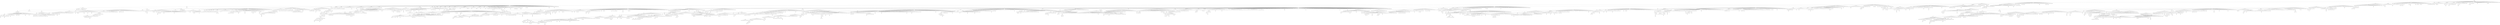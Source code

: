 strict graph "" {
	3491 -- 1268;
	3491 -- 5398;
	1268 -- 1828;
	1268 -- 4505;
	1268 -- 2498;
	1268 -- 2969;
	1268 -- 1980;
	1268 -- 1075;
	1268 -- 2592;
	1268 -- 3432;
	1268 -- 5499;
	1268 -- 4587;
	1268 -- 5247;
	1268 -- 2511;
	1268 -- 4629;
	1268 -- 4413;
	1268 -- 4086;
	1268 -- 2239;
	1268 -- 3719;
	1268 -- 5543;
	1268 -- 2311;
	1268 -- 5282;
	1268 -- 1247;
	1268 -- 1551;
	1268 -- 5192;
	1268 -- 5512;
	1268 -- 4616;
	1268 -- 5881;
	1268 -- 2529;
	1268 -- 4647;
	1268 -- 5274;
	1268 -- 4146;
	1268 -- 5675;
	1268 -- 3442;
	1268 -- 353;
	1268 -- 3268;
	1268 -- 1081;
	1268 -- 4643;
	1268 -- 4685;
	1268 -- 4580;
	1268 -- 3669;
	1268 -- 4294;
	1268 -- 4544;
	1828 -- 3363;
	1828 -- 3303;
	1828 -- 2146;
	1828 -- 1543;
	1828 -- 4315;
	1828 -- 5068;
	1828 -- 4559;
	1828 -- 5143;
	1828 -- 375;
	1828 -- 5300;
	1828 -- 3980;
	1828 -- 5814;
	1828 -- 3528;
	1828 -- 3025;
	1828 -- 75;
	1828 -- 2991;
	1828 -- 2675;
	1828 -- 2433;
	1828 -- 4613;
	1828 -- 704;
	1828 -- 3982;
	1828 -- 4273;
	1828 -- 4731;
	1828 -- 533;
	1828 -- 3408;
	1828 -- 1681;
	1828 -- 3850;
	1828 -- 3628;
	1828 -- 370;
	1828 -- 4817;
	1828 -- 1025;
	1828 -- 3459;
	3363 -- 1109;
	3363 -- 4368;
	3363 -- 5650;
	3363 -- 3492;
	3363 -- 1501;
	3363 -- 1754;
	3363 -- 1181;
	3363 -- 1100;
	3363 -- 5737;
	3363 -- 794;
	3363 -- 4540;
	3363 -- 619;
	3363 -- 5874;
	1109 -- 2556;
	1109 -- 5121;
	1109 -- 3068;
	1109 -- 3767;
	1109 -- 5911;
	1109 -- 4798;
	1109 -- 4459;
	1109 -- 4288;
	1109 -- 5419;
	1109 -- 2583;
	1109 -- 5805;
	1109 -- 1186;
	1109 -- 1869;
	1109 -- 4943;
	1109 -- 2644;
	1109 -- 4955;
	1109 -- 3828;
	1109 -- 5544;
	1109 -- 4072;
	1109 -- 3237;
	1109 -- 5377;
	2556 -- 2800;
	2556 -- 727;
	2556 -- 1402;
	2556 -- 5793;
	2556 -- 2295;
	2556 -- 2846;
	2556 -- 3936;
	2556 -- 2361;
	2556 -- 3627;
	2556 -- 1899;
	2556 -- 3664;
	2556 -- 1220;
	2556 -- 2236;
	2556 -- 2209;
	2556 -- 3983;
	2556 -- 2826;
	2556 -- 3137;
	2556 -- 5701;
	2556 -- 5162;
	2556 -- 1695;
	2556 -- 3350;
	2556 -- 1050;
	2556 -- 3365;
	2556 -- 4456;
	2556 -- 5308;
	2556 -- 1696;
	2556 -- 5877;
	2556 -- 2134;
	2556 -- 5901;
	2556 -- 77;
	2556 -- 1325;
	2556 -- 2029;
	2556 -- 84;
	2556 -- 1123;
	2556 -- 350;
	2556 -- 2238;
	2556 -- 2056;
	2556 -- 4436;
	2556 -- 4748;
	2556 -- 1790;
	2556 -- 2825;
	2556 -- 491;
	2556 -- 2302;
	2556 -- 945;
	2556 -- 1922;
	2556 -- 1907;
	2556 -- 554;
	2556 -- 618;
	2556 -- 4204;
	2556 -- 409;
	2556 -- 997;
	2556 -- 3929;
	2556 -- 3667;
	2556 -- 1862;
	2556 -- 1575;
	2556 -- 4085;
	2556 -- 4485;
	2556 -- 1352;
	2556 -- 582;
	2556 -- 4528;
	2556 -- 2742;
	2556 -- 2950;
	2556 -- 3989;
	2556 -- 3493;
	2556 -- 1393;
	2556 -- 3751;
	2556 -- 614;
	2556 -- 1598;
	2556 -- 192;
	2556 -- 525;
	2556 -- 5554;
	2556 -- 873;
	2556 -- 5930;
	2556 -- 1741;
	2556 -- 5206;
	2556 -- 3406;
	2556 -- 2731;
	2556 -- 5096;
	2556 -- 5263;
	2556 -- 5305;
	2800 -- 2683;
	2800 -- 1183;
	2683 -- 28;
	2683 -- 1104;
	2683 -- 853;
	2683 -- 199;
	2683 -- 5053;
	2683 -- 4341;
	2683 -- 514;
	2683 -- 5071;
	5121 -- 1884;
	5121 -- 4813;
	5121 -- 1254;
	5121 -- 1281;
	5121 -- 4443;
	5121 -- 1936;
	5121 -- 1164;
	5121 -- 817;
	5121 -- 3496;
	5121 -- 5119;
	5121 -- 5604;
	5121 -- 4128;
	5121 -- 4754;
	5121 -- 2216;
	5121 -- 774;
	5121 -- 730;
	5121 -- 1949;
	5121 -- 5773;
	5121 -- 5323;
	5121 -- 1433;
	5121 -- 5460;
	5121 -- 844;
	1884 -- 5607;
	1884 -- 1739;
	1884 -- 177;
	1884 -- 2476;
	1884 -- 787;
	1884 -- 5118;
	1884 -- 193;
	1884 -- 1031;
	1884 -- 5415;
	1884 -- 2075;
	1884 -- 599;
	1884 -- 2199;
	1884 -- 2715;
	1884 -- 5134;
	1884 -- 1016;
	1884 -- 3428;
	1884 -- 4884;
	1884 -- 1067;
	1884 -- 2126;
	1884 -- 1647;
	1884 -- 5267;
	1884 -- 922;
	1884 -- 2059;
	1884 -- 3974;
	1884 -- 4537;
	1884 -- 1697;
	1884 -- 5289;
	1884 -- 2726;
	1884 -- 2094;
	1884 -- 5285;
	1884 -- 5696;
	1884 -- 3227;
	1884 -- 4913;
	1884 -- 1261;
	1884 -- 2024;
	1884 -- 1455;
	1884 -- 3599;
	1884 -- 1266;
	1884 -- 2512;
	1884 -- 1497;
	1884 -- 20;
	1884 -- 1964;
	1884 -- 5171;
	1884 -- 2480;
	1884 -- 5333;
	1884 -- 189;
	1884 -- 4773;
	1884 -- 5601;
	1884 -- 1855;
	1884 -- 4938;
	1884 -- 4155;
	1884 -- 3907;
	1884 -- 5749;
	1884 -- 1765;
	1884 -- 1074;
	1884 -- 122;
	1884 -- 1069;
	1884 -- 664;
	5607 -- 3259;
	5607 -- 4019;
	5607 -- 5664;
	5607 -- 4236;
	5607 -- 773;
	5607 -- 3139;
	5607 -- 1963;
	5607 -- 5397;
	5607 -- 3265;
	5607 -- 1853;
	5607 -- 2211;
	5607 -- 2092;
	5607 -- 3618;
	5607 -- 5849;
	5607 -- 3900;
	5607 -- 4203;
	5607 -- 1866;
	5607 -- 5909;
	5607 -- 2948;
	5607 -- 3358;
	5607 -- 254;
	5607 -- 140;
	5607 -- 4231;
	5607 -- 1257;
	5607 -- 2995;
	5607 -- 864;
	5607 -- 1054;
	5607 -- 4050;
	5607 -- 3611;
	5607 -- 3920;
	5607 -- 1850;
	5607 -- 4644;
	5607 -- 3758;
	5607 -- 5046;
	5607 -- 4677;
	5607 -- 1165;
	5607 -- 5671;
	5607 -- 1483;
	5607 -- 3427;
	5607 -- 3892;
	5607 -- 5742;
	5607 -- 3661;
	5607 -- 4814;
	5607 -- 2449;
	5607 -- 4272;
	5607 -- 4197;
	5607 -- 2681;
	5607 -- 2219;
	5607 -- 465;
	5607 -- 3046;
	5607 -- 5741;
	5607 -- 4800;
	5607 -- 115;
	5607 -- 5882;
	5607 -- 587;
	5607 -- 5387;
	5607 -- 4949;
	5607 -- 4797;
	5607 -- 1127;
	5607 -- 3185;
	5607 -- 4711;
	5607 -- 4591;
	5607 -- 2660;
	5607 -- 4589;
	5607 -- 1479;
	5607 -- 5753;
	5607 -- 872;
	5607 -- 4442;
	5607 -- 2074;
	5607 -- 5559;
	5607 -- 170;
	5607 -- 5367;
	5607 -- 4673;
	5607 -- 809;
	5607 -- 2170;
	5607 -- 4957;
	5607 -- 2687;
	5607 -- 259;
	5607 -- 5167;
	5607 -- 2946;
	5607 -- 7;
	5607 -- 1150;
	5607 -- 2876;
	5607 -- 2298;
	5607 -- 5807;
	5607 -- 1355;
	5607 -- 1071;
	5607 -- 733;
	5607 -- 1255;
	5607 -- 3317;
	5607 -- 4330;
	5607 -- 133;
	5607 -- 1174;
	5607 -- 5760;
	5607 -- 2136;
	5607 -- 4883;
	5607 -- 2578;
	5607 -- 3656;
	5607 -- 2945;
	5607 -- 5180;
	5607 -- 4695;
	5607 -- 4497;
	5607 -- 968;
	5607 -- 1703;
	5607 -- 2131;
	5607 -- 2325;
	5607 -- 935;
	5607 -- 200;
	5607 -- 4267;
	5607 -- 4765;
	5607 -- 4806;
	5607 -- 3446;
	5607 -- 4358;
	5607 -- 620;
	5607 -- 5016;
	5607 -- 5353;
	5607 -- 5514;
	5607 -- 3179;
	5607 -- 1066;
	5607 -- 5259;
	5607 -- 442;
	5607 -- 5116;
	5607 -- 3540;
	5607 -- 4541;
	5607 -- 3451;
	5607 -- 5884;
	5607 -- 576;
	5607 -- 3305;
	5607 -- 1192;
	5607 -- 1227;
	5607 -- 2750;
	5607 -- 2757;
	5607 -- 5787;
	5607 -- 2992;
	5607 -- 1461;
	5607 -- 1552;
	5607 -- 3893;
	5607 -- 5326;
	5607 -- 3158;
	5607 -- 3272;
	5607 -- 5207;
	5607 -- 3975;
	5607 -- 1022;
	5607 -- 3295;
	5607 -- 1596;
	5607 -- 2577;
	5607 -- 1933;
	5607 -- 1438;
	3259 -- 2851;
	3259 -- 1095;
	3259 -- 5094;
	3259 -- 5657;
	3259 -- 784;
	3259 -- 2145;
	3259 -- 236;
	3259 -- 400;
	3259 -- 4024;
	3259 -- 2227;
	3259 -- 3400;
	3259 -- 830;
	3259 -- 1314;
	3259 -- 5159;
	3259 -- 5597;
	3259 -- 3035;
	3259 -- 4047;
	3259 -- 3934;
	3259 -- 5193;
	3259 -- 3282;
	3259 -- 3685;
	3259 -- 268;
	3259 -- 2491;
	3259 -- 3522;
	3259 -- 5008;
	3259 -- 267;
	3259 -- 4454;
	3259 -- 5663;
	3259 -- 5529;
	3259 -- 1901;
	3259 -- 984;
	3259 -- 4622;
	3259 -- 2045;
	3259 -- 5075;
	3259 -- 821;
	3259 -- 5854;
	3259 -- 4389;
	3259 -- 628;
	3259 -- 3077;
	3259 -- 4325;
	3259 -- 1182;
	3259 -- 5117;
	3259 -- 2402;
	3259 -- 4277;
	3259 -- 584;
	3259 -- 902;
	3259 -- 5271;
	3259 -- 3316;
	3259 -- 1902;
	3259 -- 5380;
	3259 -- 4484;
	3259 -- 2068;
	3259 -- 3915;
	3259 -- 451;
	3259 -- 230;
	3259 -- 2859;
	3259 -- 5845;
	3259 -- 613;
	3259 -- 5910;
	3259 -- 417;
	3259 -- 429;
	3259 -- 5146;
	3259 -- 4681;
	3259 -- 2035;
	3259 -- 622;
	3259 -- 4805;
	3259 -- 82;
	3259 -- 4850;
	2851 -- 5166;
	2851 -- 4603;
	2851 -- 24;
	2851 -- 4934;
	5166 -- 3744;
	5166 -- 325;
	5166 -- 2832;
	5166 -- 5875;
	5166 -- 1522;
	5166 -- 1571;
	5166 -- 5437;
	5166 -- 493;
	5166 -- 1286;
	5166 -- 5443;
	5166 -- 4935;
	5166 -- 1673;
	5166 -- 4535;
	5166 -- 3055;
	5166 -- 2568;
	5166 -- 5279;
	5166 -- 3993;
	5166 -- 604;
	5166 -- 1974;
	5166 -- 3605;
	5166 -- 3668;
	5166 -- 1280;
	5166 -- 4696;
	5166 -- 4363;
	5166 -- 5852;
	5166 -- 1027;
	5166 -- 1185;
	5166 -- 1339;
	5166 -- 1861;
	5166 -- 2810;
	5166 -- 107;
	5166 -- 41;
	5166 -- 2506;
	5166 -- 1893;
	5166 -- 2904;
	5166 -- 2220;
	5166 -- 439;
	5166 -- 121;
	5166 -- 3924;
	5166 -- 4632;
	5166 -- 1488;
	5166 -- 5808;
	5166 -- 1215;
	5166 -- 3301;
	5166 -- 50;
	5166 -- 483;
	5166 -- 2284;
	5166 -- 1096;
	5166 -- 3899;
	5166 -- 4010;
	3744 -- 1903;
	3744 -- 3369;
	3744 -- 1138;
	3744 -- 5740;
	3744 -- 1108;
	3744 -- 4598;
	3744 -- 4592;
	3744 -- 1089;
	3744 -- 292;
	4505 -- 3942;
	4505 -- 5255;
	4505 -- 3037;
	4505 -- 5455;
	4505 -- 3124;
	4505 -- 729;
	4505 -- 2139;
	4505 -- 169;
	4505 -- 318;
	4505 -- 16;
	4505 -- 3588;
	4505 -- 2634;
	4505 -- 5475;
	4505 -- 3945;
	4505 -- 4117;
	4505 -- 1158;
	4505 -- 1795;
	4505 -- 2385;
	4505 -- 3202;
	4505 -- 4403;
	4505 -- 2646;
	4505 -- 673;
	4505 -- 4690;
	4505 -- 1428;
	4505 -- 5937;
	4505 -- 2895;
	4505 -- 3404;
	4505 -- 1201;
	4505 -- 5831;
	4505 -- 869;
	4505 -- 4279;
	4505 -- 336;
	4505 -- 5417;
	3942 -- 2388;
	3942 -- 5661;
	3942 -- 5078;
	3942 -- 178;
	3942 -- 5710;
	3942 -- 5631;
	3942 -- 4189;
	3942 -- 752;
	3942 -- 2250;
	3942 -- 2781;
	3942 -- 2372;
	3942 -- 1122;
	3942 -- 418;
	2388 -- 5403;
	2388 -- 5895;
	2388 -- 536;
	2388 -- 4504;
	2388 -- 5783;
	2388 -- 434;
	2388 -- 2961;
	2388 -- 1364;
	2388 -- 2570;
	2388 -- 5673;
	2388 -- 5638;
	2388 -- 3056;
	2388 -- 982;
	2388 -- 1879;
	2388 -- 3770;
	2388 -- 460;
	2388 -- 3786;
	2388 -- 3482;
	2388 -- 5483;
	2388 -- 1068;
	2388 -- 652;
	2388 -- 482;
	2388 -- 12;
	5403 -- 3596;
	5403 -- 5087;
	5403 -- 3333;
	5403 -- 229;
	5403 -- 2960;
	5403 -- 2943;
	5403 -- 5202;
	5403 -- 1196;
	5403 -- 2874;
	5403 -- 1020;
	5403 -- 1937;
	5403 -- 567;
	5403 -- 3782;
	5403 -- 2784;
	5403 -- 1188;
	5403 -- 1867;
	5403 -- 2833;
	5403 -- 1564;
	5403 -- 3580;
	5403 -- 5054;
	5403 -- 887;
	5403 -- 373;
	3596 -- 943;
	3596 -- 3709;
	3596 -- 4828;
	3596 -- 2464;
	3596 -- 5339;
	3596 -- 5084;
	3596 -- 3082;
	3596 -- 218;
	3596 -- 1506;
	3596 -- 1616;
	3596 -- 398;
	3596 -- 2534;
	3596 -- 5433;
	943 -- 5606;
	943 -- 1891;
	943 -- 2630;
	943 -- 5335;
	943 -- 1178;
	943 -- 3787;
	943 -- 3112;
	943 -- 1006;
	943 -- 5885;
	943 -- 1384;
	943 -- 3792;
	943 -- 1580;
	943 -- 1478;
	943 -- 5585;
	943 -- 2756;
	943 -- 2772;
	943 -- 3207;
	943 -- 2509;
	943 -- 1873;
	943 -- 4874;
	943 -- 2306;
	943 -- 747;
	943 -- 299;
	943 -- 310;
	943 -- 1959;
	5606 -- 2871;
	5606 -- 2208;
	5606 -- 770;
	5606 -- 2499;
	5606 -- 1611;
	5606 -- 3330;
	5606 -- 996;
	5606 -- 2150;
	5606 -- 1252;
	5606 -- 5537;
	5606 -- 4968;
	5606 -- 5587;
	5606 -- 5734;
	5606 -- 3981;
	2871 -- 2626;
	2871 -- 1683;
	2871 -- 4821;
	2626 -- 5561;
	2626 -- 2629;
	4813 -- 5226;
	4813 -- 4829;
	4813 -- 527;
	4813 -- 4249;
	4813 -- 2347;
	4813 -- 5269;
	4813 -- 2222;
	4813 -- 477;
	4813 -- 3949;
	4813 -- 2285;
	4813 -- 3962;
	4813 -- 4740;
	4813 -- 3222;
	4813 -- 4253;
	4813 -- 4202;
	4813 -- 5932;
	4813 -- 2489;
	4813 -- 925;
	4813 -- 5823;
	4813 -- 871;
	4813 -- 4152;
	4813 -- 4222;
	4813 -- 4446;
	4813 -- 1086;
	4813 -- 4365;
	4813 -- 2071;
	5226 -- 3314;
	5226 -- 4449;
	5226 -- 5498;
	5226 -- 2478;
	5226 -- 3403;
	5226 -- 5312;
	5226 -- 291;
	5226 -- 3938;
	5226 -- 5299;
	5226 -- 5712;
	5226 -- 5413;
	5226 -- 1039;
	5226 -- 191;
	5226 -- 2305;
	5226 -- 1492;
	5226 -- 1221;
	5226 -- 4526;
	5226 -- 1931;
	5226 -- 4753;
	5226 -- 2278;
	5226 -- 1202;
	5226 -- 5125;
	5226 -- 2722;
	5226 -- 300;
	5226 -- 232;
	5226 -- 4343;
	5226 -- 2379;
	5226 -- 498;
	5226 -- 4364;
	5226 -- 235;
	5226 -- 3195;
	5226 -- 2669;
	5226 -- 4707;
	5226 -- 3420;
	5226 -- 1742;
	5226 -- 2576;
	5226 -- 1882;
	5226 -- 899;
	5226 -- 888;
	5226 -- 1881;
	5226 -- 2815;
	5226 -- 2051;
	5226 -- 1021;
	5226 -- 1583;
	5226 -- 3426;
	5226 -- 1118;
	5226 -- 4903;
	5226 -- 4370;
	5226 -- 658;
	5226 -- 2792;
	5226 -- 3682;
	5226 -- 1477;
	5226 -- 1612;
	5226 -- 4712;
	3314 -- 3944;
	3314 -- 5810;
	3314 -- 3018;
	3314 -- 4242;
	3314 -- 4508;
	3314 -- 1745;
	3314 -- 4855;
	3314 -- 965;
	3314 -- 716;
	3314 -- 3485;
	3314 -- 2118;
	3314 -- 4743;
	3314 -- 5939;
	3314 -- 4232;
	3314 -- 862;
	3314 -- 4061;
	3314 -- 2462;
	3314 -- 93;
	3314 -- 5703;
	3314 -- 209;
	3314 -- 3067;
	3314 -- 1846;
	3314 -- 1507;
	3314 -- 2783;
	3314 -- 4165;
	3314 -- 4496;
	3314 -- 4234;
	3314 -- 5281;
	3314 -- 3304;
	3314 -- 4207;
	3314 -- 2642;
	3314 -- 2112;
	3314 -- 823;
	3314 -- 184;
	3314 -- 1584;
	3314 -- 3600;
	3314 -- 3994;
	3314 -- 3894;
	3314 -- 3613;
	3314 -- 5152;
	3314 -- 4018;
	3314 -- 4096;
	3944 -- 2691;
	3944 -- 4825;
	3944 -- 3919;
	3944 -- 1331;
	3944 -- 3315;
	3944 -- 3044;
	3944 -- 2343;
	3944 -- 5237;
	3944 -- 1035;
	3944 -- 5287;
	3944 -- 5106;
	3944 -- 4832;
	3944 -- 4303;
	3944 -- 4209;
	3944 -- 1644;
	3944 -- 760;
	3944 -- 4092;
	3944 -- 5692;
	3944 -- 1719;
	3944 -- 5532;
	3944 -- 4692;
	3944 -- 4717;
	3944 -- 5694;
	3944 -- 3101;
	3944 -- 1694;
	3944 -- 3114;
	3944 -- 2791;
	3944 -- 4996;
	3944 -- 4129;
	3944 -- 1388;
	3944 -- 282;
	3944 -- 4897;
	3944 -- 4796;
	3944 -- 1816;
	2691 -- 578;
	2691 -- 863;
	2691 -- 2061;
	2691 -- 1536;
	2691 -- 2907;
	2691 -- 4470;
	2691 -- 4697;
	2691 -- 2481;
	2691 -- 3840;
	2691 -- 1757;
	2691 -- 1385;
	2691 -- 4662;
	2691 -- 2030;
	2691 -- 2237;
	2691 -- 3539;
	2691 -- 3852;
	2691 -- 572;
	2691 -- 5643;
	2691 -- 1055;
	2691 -- 5847;
	2691 -- 2004;
	2691 -- 3015;
	2691 -- 1225;
	2691 -- 828;
	2691 -- 5098;
	2691 -- 681;
	2691 -- 5887;
	2691 -- 1344;
	2691 -- 2487;
	2691 -- 3062;
	2691 -- 4063;
	2691 -- 4451;
	2691 -- 4399;
	2691 -- 21;
	2691 -- 2107;
	2691 -- 2038;
	2691 -- 5908;
	2691 -- 5342;
	3068 -- 1706;
	3068 -- 1540;
	3068 -- 2120;
	3068 -- 5286;
	3068 -- 1621;
	3068 -- 4513;
	3068 -- 698;
	3068 -- 2091;
	3068 -- 4725;
	3068 -- 3013;
	4236 -- 1414;
	4236 -- 1982;
	4236 -- 3288;
	4236 -- 4838;
	4236 -- 363;
	4236 -- 3905;
	4236 -- 1258;
	4236 -- 4306;
	4236 -- 2049;
	4236 -- 161;
	4236 -- 2638;
	4236 -- 2405;
	4236 -- 3065;
	4236 -- 5697;
	4236 -- 3269;
	4236 -- 4969;
	4236 -- 5091;
	4236 -- 251;
	4236 -- 4483;
	4236 -- 1346;
	4236 -- 2868;
	4236 -- 2605;
	4236 -- 1983;
	4236 -- 3464;
	4236 -- 3216;
	4236 -- 3943;
	4236 -- 4177;
	325 -- 2002;
	325 -- 713;
	325 -- 3650;
	325 -- 222;
	325 -- 5386;
	325 -- 475;
	325 -- 3152;
	325 -- 479;
	325 -- 3480;
	325 -- 1800;
	2002 -- 3170;
	2002 -- 959;
	2002 -- 5343;
	2002 -- 3565;
	3170 -- 3864;
	3170 -- 1908;
	3170 -- 4206;
	3170 -- 4971;
	3170 -- 5924;
	3170 -- 2151;
	3170 -- 5867;
	3170 -- 4071;
	3170 -- 467;
	3170 -- 3564;
	3170 -- 485;
	3170 -- 2625;
	3170 -- 2814;
	3170 -- 4556;
	3170 -- 2286;
	3170 -- 413;
	3170 -- 2040;
	3170 -- 5148;
	3170 -- 4482;
	3170 -- 2454;
	3170 -- 4457;
	3170 -- 2218;
	3170 -- 3856;
	3170 -- 1228;
	3170 -- 3829;
	3170 -- 2486;
	3864 -- 2110;
	3864 -- 207;
	3864 -- 1727;
	3864 -- 2314;
	3864 -- 5680;
	3864 -- 1126;
	3864 -- 753;
	3864 -- 796;
	3864 -- 675;
	3864 -- 4233;
	3864 -- 917;
	3864 -- 2603;
	2110 -- 4652;
	2110 -- 3461;
	4368 -- 2770;
	4368 -- 5245;
	4368 -- 2333;
	4368 -- 3134;
	4368 -- 1053;
	4368 -- 5551;
	4368 -- 2501;
	2770 -- 3591;
	2770 -- 5431;
	2770 -- 5726;
	2770 -- 2867;
	2770 -- 3209;
	2770 -- 5013;
	2770 -- 625;
	2770 -- 1459;
	2770 -- 974;
	2770 -- 2440;
	3591 -- 3418;
	1891 -- 2934;
	1891 -- 2406;
	1891 -- 1413;
	1891 -- 2560;
	1891 -- 1394;
	1891 -- 3144;
	1891 -- 3697;
	1891 -- 4049;
	1891 -- 3594;
	1891 -- 5382;
	1891 -- 1371;
	1891 -- 903;
	1891 -- 4873;
	1891 -- 3819;
	1891 -- 205;
	1891 -- 1900;
	1891 -- 4396;
	1891 -- 5711;
	1891 -- 1641;
	1891 -- 3853;
	1891 -- 5464;
	1891 -- 4067;
	1891 -- 2682;
	1891 -- 5947;
	1891 -- 5173;
	1891 -- 5101;
	1891 -- 5306;
	1891 -- 4546;
	1891 -- 2829;
	1891 -- 204;
	1891 -- 5374;
	1891 -- 1941;
	1891 -- 560;
	1891 -- 1561;
	1891 -- 2959;
	1891 -- 4896;
	1891 -- 53;
	1891 -- 4162;
	1891 -- 4621;
	1891 -- 4291;
	1891 -- 5123;
	2934 -- 5511;
	2934 -- 5414;
	2934 -- 4881;
	5511 -- 388;
	5511 -- 5526;
	5511 -- 1740;
	5511 -- 1324;
	5511 -- 4127;
	5511 -- 4509;
	5511 -- 717;
	5511 -- 462;
	388 -- 889;
	388 -- 5157;
	388 -- 1171;
	388 -- 3695;
	388 -- 3053;
	388 -- 74;
	388 -- 2115;
	388 -- 2488;
	388 -- 4284;
	388 -- 2514;
	388 -- 4356;
	889 -- 5646;
	889 -- 4863;
	889 -- 4572;
	5646 -- 5490;
	5646 -- 1136;
	773 -- 352;
	773 -- 3162;
	773 -- 4648;
	773 -- 632;
	773 -- 2124;
	773 -- 3468;
	773 -- 1160;
	773 -- 3362;
	773 -- 1940;
	773 -- 4453;
	773 -- 4317;
	773 -- 2839;
	773 -- 3387;
	773 -- 5840;
	773 -- 4395;
	773 -- 5209;
	773 -- 2155;
	773 -- 2663;
	773 -- 4194;
	773 -- 2593;
	352 -- 5213;
	352 -- 978;
	352 -- 5662;
	352 -- 3188;
	5213 -- 2435;
	5213 -- 2740;
	5213 -- 2854;
	5213 -- 1482;
	5213 -- 5365;
	5213 -- 5945;
	2435 -- 5444;
	2435 -- 3867;
	2435 -- 2561;
	2435 -- 3257;
	2435 -- 4461;
	2435 -- 5549;
	2435 -- 3878;
	2435 -- 1264;
	2435 -- 1460;
	5444 -- 3568;
	5444 -- 3364;
	5444 -- 3740;
	5444 -- 4997;
	5444 -- 5310;
	5444 -- 5730;
	5444 -- 4645;
	5444 -- 4742;
	5444 -- 3738;
	5444 -- 1599;
	5444 -- 4659;
	5444 -- 1447;
	5444 -- 1977;
	5444 -- 1700;
	5444 -- 2720;
	5444 -- 480;
	5444 -- 5743;
	3568 -- 5495;
	3568 -- 4184;
	3568 -- 332;
	3568 -- 364;
	3568 -- 1894;
	3568 -- 4839;
	3568 -- 4260;
	3568 -- 2589;
	3568 -- 5732;
	3568 -- 1793;
	3568 -- 5383;
	3568 -- 734;
	5495 -- 1078;
	5495 -- 3143;
	5495 -- 2591;
	5495 -- 5317;
	5495 -- 3373;
	5495 -- 4312;
	1078 -- 1581;
	1078 -- 1470;
	1078 -- 1189;
	1078 -- 5681;
	1078 -- 3399;
	1078 -- 3793;
	1078 -- 4283;
	1078 -- 1915;
	1078 -- 2944;
	1581 -- 5178;
	1581 -- 3518;
	1581 -- 3285;
	1581 -- 1173;
	1581 -- 3598;
	1581 -- 4122;
	1581 -- 3341;
	1581 -- 5813;
	1581 -- 3131;
	1581 -- 5389;
	1581 -- 3754;
	1581 -- 1992;
	1581 -- 3244;
	1581 -- 272;
	1581 -- 5801;
	5178 -- 539;
	5178 -- 1485;
	5178 -- 2321;
	5178 -- 4212;
	5178 -- 2384;
	5178 -- 1976;
	5178 -- 2378;
	539 -- 834;
	539 -- 5688;
	539 -- 1829;
	539 -- 3235;
	539 -- 5315;
	539 -- 5381;
	834 -- 2850;
	834 -- 5303;
	834 -- 2758;
	2406 -- 4860;
	2406 -- 1097;
	2406 -- 1410;
	2406 -- 3370;
	2406 -- 896;
	2406 -- 1244;
	2406 -- 963;
	2406 -- 5436;
	2406 -- 4794;
	2406 -- 1549;
	2406 -- 1423;
	2406 -- 2692;
	2406 -- 2955;
	2406 -- 3456;
	2406 -- 2461;
	2406 -- 2673;
	2406 -- 1691;
	2406 -- 5709;
	4860 -- 3633;
	4860 -- 906;
	4860 -- 1379;
	4860 -- 3182;
	4860 -- 1040;
	4860 -- 1502;
	4860 -- 1827;
	4860 -- 1920;
	4860 -- 3641;
	4860 -- 180;
	4860 -- 3251;
	4860 -- 2892;
	4860 -- 2231;
	4860 -- 120;
	4860 -- 758;
	4860 -- 3002;
	4860 -- 2123;
	4860 -- 5562;
	4860 -- 4611;
	4860 -- 1323;
	4860 -- 3439;
	4860 -- 5392;
	3633 -- 3688;
	3633 -- 106;
	3633 -- 5472;
	3633 -- 55;
	3633 -- 1731;
	3633 -- 2664;
	3633 -- 2951;
	3633 -- 3147;
	3633 -- 2939;
	3633 -- 4043;
	3633 -- 3389;
	3633 -- 4804;
	3633 -- 4406;
	3633 -- 5942;
	3633 -- 2717;
	3688 -- 145;
	3688 -- 4051;
	3688 -- 1995;
	3688 -- 3323;
	3688 -- 3356;
	3688 -- 1222;
	3688 -- 1888;
	3688 -- 2622;
	3688 -- 3921;
	3688 -- 3806;
	3688 -- 2149;
	3688 -- 837;
	3688 -- 4858;
	3688 -- 4416;
	3688 -- 4084;
	3688 -- 662;
	3688 -- 1101;
	3688 -- 1434;
	3688 -- 2344;
	3688 -- 1674;
	3688 -- 4779;
	3688 -- 3607;
	3688 -- 3870;
	145 -- 3872;
	145 -- 2597;
	145 -- 1956;
	145 -- 3797;
	145 -- 441;
	145 -- 4545;
	145 -- 1831;
	145 -- 2018;
	145 -- 5907;
	145 -- 5155;
	145 -- 559;
	3872 -- 3177;
	3872 -- 1231;
	3872 -- 1999;
	3872 -- 5859;
	3872 -- 3228;
	3872 -- 1634;
	3872 -- 2339;
	3872 -- 4841;
	3872 -- 2318;
	3872 -- 5698;
	3872 -- 5727;
	3872 -- 3294;
	3872 -- 1648;
	3872 -- 2336;
	3872 -- 1685;
	3872 -- 1734;
	3872 -- 3498;
	3177 -- 1403;
	3177 -- 2338;
	3177 -- 951;
	3177 -- 1962;
	5255 -- 5337;
	5255 -- 5856;
	5255 -- 5257;
	5255 -- 240;
	5255 -- 3454;
	5255 -- 5642;
	5255 -- 2323;
	1739 -- 5775;
	1739 -- 3976;
	1739 -- 1626;
	1739 -- 5569;
	1739 -- 3328;
	1739 -- 2383;
	1739 -- 3927;
	1739 -- 4073;
	5775 -- 2375;
	5775 -- 2355;
	5775 -- 2729;
	5775 -- 5800;
	5775 -- 4462;
	5775 -- 4579;
	5775 -- 3061;
	5775 -- 4908;
	5775 -- 3444;
	5775 -- 4609;
	5775 -- 2652;
	5775 -- 1775;
	5775 -- 1668;
	5775 -- 1214;
	5775 -- 679;
	5775 -- 4524;
	5775 -- 1080;
	5775 -- 312;
	5775 -- 1743;
	5775 -- 859;
	5775 -- 4214;
	2375 -- 3604;
	2375 -- 1063;
	2375 -- 2122;
	2375 -- 2096;
	2375 -- 1327;
	2375 -- 2113;
	2375 -- 357;
	2375 -- 897;
	2375 -- 3554;
	2375 -- 3503;
	2375 -- 5463;
	2375 -- 2843;
	2375 -- 4612;
	2375 -- 5903;
	2375 -- 556;
	2375 -- 1632;
	2375 -- 1469;
	2375 -- 3625;
	2375 -- 3142;
	2375 -- 5408;
	3709 -- 14;
	3709 -- 2493;
	3709 -- 4126;
	14 -- 5076;
	14 -- 937;
	14 -- 797;
	727 -- 3763;
	727 -- 3049;
	727 -- 3407;
	727 -- 1919;
	3763 -- 1513;
	3763 -- 5292;
	3763 -- 1245;
	3763 -- 1070;
	3763 -- 4219;
	3763 -- 3402;
	3763 -- 4008;
	3763 -- 277;
	3763 -- 815;
	3763 -- 3824;
	3763 -- 128;
	3763 -- 4498;
	3763 -- 2362;
	3763 -- 1210;
	3763 -- 2639;
	3763 -- 3308;
	3763 -- 501;
	3763 -- 3502;
	3763 -- 1289;
	1513 -- 4481;
	1513 -- 2659;
	1513 -- 712;
	1513 -- 2241;
	1513 -- 4404;
	4481 -- 2975;
	4481 -- 4762;
	4481 -- 646;
	4481 -- 4658;
	4481 -- 1631;
	4481 -- 4246;
	4481 -- 588;
	4481 -- 929;
	4481 -- 4709;
	4481 -- 2856;
	4481 -- 3043;
	4481 -- 1064;
	4481 -- 524;
	4481 -- 3603;
	4481 -- 4922;
	4481 -- 108;
	4481 -- 1250;
	4481 -- 5231;
	4481 -- 4352;
	4481 -- 1279;
	4481 -- 1282;
	4481 -- 3359;
	4481 -- 4029;
	4481 -- 4131;
	4481 -- 1955;
	4481 -- 1994;
	4481 -- 5668;
	4481 -- 2332;
	4481 -- 2225;
	4481 -- 4058;
	4481 -- 5648;
	2975 -- 5588;
	2975 -- 5318;
	5588 -- 416;
	5588 -- 3717;
	5588 -- 4551;
	5588 -- 335;
	5588 -- 371;
	5588 -- 96;
	5588 -- 4581;
	1095 -- 4421;
	1095 -- 2006;
	1095 -- 5251;
	1095 -- 1262;
	1095 -- 2226;
	1095 -- 3178;
	4421 -- 476;
	4421 -- 782;
	4421 -- 1537;
	4421 -- 4737;
	4421 -- 3645;
	4421 -- 3470;
	4421 -- 2083;
	476 -- 276;
	782 -- 3651;
	782 -- 3684;
	782 -- 1661;
	782 -- 746;
	782 -- 5857;
	782 -- 5052;
	782 -- 1874;
	782 -- 1527;
	3651 -- 3926;
	3651 -- 30;
	3651 -- 4966;
	3651 -- 892;
	3651 -- 4230;
	3651 -- 4450;
	3651 -- 3455;
	3926 -- 2190;
	3926 -- 600;
	3926 -- 4168;
	3926 -- 4444;
	3926 -- 1292;
	3926 -- 3771;
	3926 -- 4582;
	3926 -- 4139;
	2190 -- 2234;
	3139 -- 4448;
	3139 -- 1216;
	3139 -- 4292;
	4448 -- 1657;
	4448 -- 499;
	4448 -- 2541;
	4448 -- 3345;
	4448 -- 87;
	4448 -- 2228;
	4448 -- 327;
	4448 -- 32;
	4448 -- 4965;
	4448 -- 1311;
	4448 -- 1265;
	4448 -- 2848;
	4448 -- 2264;
	4448 -- 2039;
	4448 -- 2432;
	4448 -- 3587;
	4448 -- 3663;
	4448 -- 5782;
	4448 -- 1051;
	4448 -- 4426;
	4448 -- 1883;
	4448 -- 1300;
	4448 -- 3847;
	4448 -- 3871;
	4448 -- 5540;
	4448 -- 3953;
	4448 -- 4777;
	4448 -- 3276;
	4448 -- 422;
	1657 -- 3218;
	1657 -- 2613;
	1657 -- 3157;
	1657 -- 3253;
	1657 -- 346;
	1657 -- 4824;
	1657 -- 4807;
	1657 -- 5097;
	1657 -- 2767;
	1657 -- 2290;
	1657 -- 4763;
	1657 -- 5266;
	1657 -- 2744;
	3218 -- 197;
	3218 -- 1236;
	3218 -- 19;
	3218 -- 3649;
	3218 -- 3660;
	3218 -- 253;
	3218 -- 722;
	3218 -- 1835;
	3218 -- 4479;
	197 -- 633;
	197 -- 5088;
	197 -- 4846;
	197 -- 4079;
	197 -- 3963;
	197 -- 381;
	197 -- 2581;
	197 -- 5519;
	197 -- 5822;
	2498 -- 34;
	1963 -- 2409;
	1963 -- 4608;
	1963 -- 5873;
	1963 -- 2168;
	1963 -- 4313;
	1963 -- 2590;
	1963 -- 2099;
	1963 -- 710;
	1963 -- 2249;
	1963 -- 2315;
	1963 -- 5835;
	1963 -- 740;
	1963 -- 2364;
	1963 -- 4480;
	1963 -- 4782;
	1963 -- 5085;
	1963 -- 4547;
	1963 -- 4570;
	1963 -- 5629;
	1963 -- 2317;
	1963 -- 1128;
	1963 -- 1248;
	1963 -- 3238;
	1963 -- 4179;
	1963 -- 3310;
	1963 -- 3906;
	1963 -- 939;
	1963 -- 5280;
	1963 -- 2612;
	1963 -- 4999;
	1963 -- 2153;
	1963 -- 2662;
	1963 -- 952;
	1963 -- 4538;
	1963 -- 4256;
	1963 -- 2922;
	1963 -- 39;
	1963 -- 4017;
	1963 -- 3286;
	1963 -- 4868;
	1963 -- 1688;
	1963 -- 5402;
	1963 -- 5135;
	1963 -- 2377;
	1963 -- 436;
	1963 -- 4700;
	1963 -- 3726;
	1963 -- 9;
	1963 -- 5187;
	1963 -- 4953;
	1963 -- 5890;
	1963 -- 1645;
	1963 -- 5235;
	1963 -- 3903;
	1963 -- 4576;
	1963 -- 558;
	2409 -- 1411;
	2409 -- 3780;
	2409 -- 3987;
	2409 -- 4766;
	2409 -- 3063;
	2409 -- 3586;
	2409 -- 4336;
	2409 -- 3524;
	2409 -- 3129;
	2409 -- 5546;
	2409 -- 1009;
	2409 -- 4221;
	2409 -- 2525;
	2409 -- 90;
	2409 -- 72;
	2409 -- 4982;
	2409 -- 3194;
	2409 -- 682;
	2409 -- 5108;
	1411 -- 2857;
	1411 -- 5802;
	1411 -- 2142;
	1411 -- 2186;
	1411 -- 2580;
	1411 -- 4025;
	2969 -- 2010;
	2969 -- 2341;
	2969 -- 1298;
	2969 -- 5470;
	2969 -- 2445;
	2969 -- 4215;
	2969 -- 5241;
	2969 -- 2527;
	2969 -- 179;
	2010 -- 1957;
	2010 -- 3619;
	4825 -- 4388;
	4825 -- 5205;
	4825 -- 1156;
	4825 -- 3411;
	4825 -- 1565;
	4825 -- 2247;
	4825 -- 4251;
	4825 -- 1939;
	4825 -- 1047;
	4825 -- 768;
	4825 -- 4741;
	4825 -- 714;
	4825 -- 5029;
	4825 -- 4703;
	4825 -- 1340;
	4388 -- 5825;
	4388 -- 40;
	4388 -- 905;
	4388 -- 2025;
	4388 -- 5679;
	4388 -- 2187;
	4388 -- 3736;
	4388 -- 812;
	5825 -- 1007;
	5825 -- 2896;
	5825 -- 1308;
	5825 -- 5028;
	5825 -- 3805;
	5825 -- 778;
	5825 -- 5080;
	5825 -- 5236;
	5825 -- 1500;
	5825 -- 3567;
	5825 -- 5153;
	5825 -- 638;
	5825 -- 2908;
	5825 -- 1191;
	5825 -- 2276;
	5825 -- 275;
	1007 -- 4115;
	1007 -- 738;
	1007 -- 4904;
	1007 -- 2106;
	1007 -- 4867;
	5397 -- 2768;
	5397 -- 761;
	5397 -- 5515;
	5397 -- 2442;
	5397 -- 3489;
	2768 -- 5667;
	2768 -- 979;
	2768 -- 1730;
	2768 -- 453;
	2768 -- 3449;
	5667 -- 2596;
	4608 -- 893;
	4608 -- 5358;
	4608 -- 2128;
	4608 -- 4026;
	4608 -- 5718;
	4608 -- 3302;
	4608 -- 5582;
	4608 -- 42;
	4608 -- 3384;
	4608 -- 2559;
	4608 -- 1559;
	4608 -- 5273;
	4608 -- 44;
	4608 -- 4020;
	4608 -- 1539;
	4608 -- 615;
	4608 -- 83;
	4608 -- 2994;
	4608 -- 811;
	4608 -- 750;
	4608 -- 1044;
	4608 -- 1722;
	4608 -- 4391;
	4608 -- 1780;
	4608 -- 924;
	4608 -- 3855;
	4608 -- 5672;
	4608 -- 157;
	4608 -- 5454;
	4608 -- 3205;
	4608 -- 1535;
	4608 -- 2831;
	4608 -- 3722;
	4608 -- 2811;
	4608 -- 4939;
	4608 -- 1679;
	4608 -- 2080;
	4608 -- 2200;
	4608 -- 5940;
	4608 -- 4467;
	4608 -- 3166;
	4608 -- 5340;
	4608 -- 269;
	4608 -- 3940;
	4608 -- 225;
	4608 -- 301;
	4608 -- 4560;
	4608 -- 3823;
	4608 -- 1799;
	4608 -- 1463;
	4608 -- 4350;
	4608 -- 1718;
	4608 -- 1807;
	4608 -- 2957;
	4608 -- 676;
	4608 -- 612;
	4608 -- 5848;
	4608 -- 2790;
	4608 -- 2678;
	4608 -- 4555;
	4608 -- 5872;
	4608 -- 1449;
	893 -- 4636;
	893 -- 3951;
	893 -- 1124;
	893 -- 5228;
	893 -- 2294;
	893 -- 2599;
	893 -- 1003;
	893 -- 4549;
	893 -- 1267;
	893 -- 4257;
	893 -- 3653;
	893 -- 4878;
	893 -- 4661;
	893 -- 532;
	893 -- 2865;
	893 -- 5691;
	893 -- 4916;
	893 -- 123;
	893 -- 3623;
	893 -- 5699;
	893 -- 2397;
	4636 -- 981;
	981 -- 4101;
	981 -- 851;
	981 -- 5022;
	981 -- 5447;
	981 -- 2930;
	4101 -- 3424;
	4101 -- 3430;
	4101 -- 3509;
	4101 -- 540;
	4101 -- 3225;
	4101 -- 5325;
	4101 -- 2520;
	4101 -- 1758;
	4101 -- 4052;
	3424 -- 4417;
	3424 -- 4906;
	3424 -- 4928;
	3424 -- 4473;
	3424 -- 5294;
	3424 -- 5010;
	3424 -- 1578;
	3424 -- 1961;
	3424 -- 488;
	3424 -- 2929;
	3424 -- 5533;
	3424 -- 987;
	4417 -- 2100;
	4417 -- 99;
	4417 -- 1926;
	4417 -- 289;
	4417 -- 1791;
	4417 -- 1288;
	4417 -- 2739;
	4417 -- 4374;
	4417 -- 5904;
	5292 -- 2861;
	5292 -- 5829;
	5292 -- 3834;
	5292 -- 502;
	5292 -- 4397;
	5292 -- 2827;
	5292 -- 5757;
	2861 -- 3923;
	5829 -- 1042;
	5829 -- 3573;
	5829 -- 2764;
	5829 -- 2658;
	5829 -- 367;
	5829 -- 780;
	5829 -- 3890;
	5829 -- 4574;
	5829 -- 1338;
	5829 -- 2312;
	5829 -- 4469;
	5829 -- 4006;
	5829 -- 3030;
	5829 -- 3452;
	5829 -- 5276;
	5829 -- 1847;
	5793 -- 2707;
	5793 -- 685;
	5793 -- 551;
	5793 -- 5368;
	5318 -- 116;
	5318 -- 2569;
	5318 -- 2925;
	5318 -- 5781;
	5318 -- 5795;
	5318 -- 3508;
	5318 -- 3011;
	5318 -- 1911;
	5318 -- 3240;
	116 -- 2328;
	116 -- 71;
	116 -- 1198;
	116 -- 1924;
	116 -- 2937;
	116 -- 408;
	116 -- 999;
	116 -- 4967;
	116 -- 2903;
	116 -- 5139;
	116 -- 3925;
	116 -- 4719;
	116 -- 1880;
	116 -- 5555;
	116 -- 5428;
	116 -- 561;
	116 -- 2008;
	116 -- 2704;
	116 -- 3433;
	116 -- 2495;
	116 -- 261;
	116 -- 5572;
	116 -- 4078;
	2328 -- 5034;
	2328 -- 4022;
	2328 -- 1520;
	2328 -- 3198;
	5034 -- 4954;
	4954 -- 1014;
	4449 -- 446;
	4449 -- 125;
	1413 -- 340;
	1413 -- 4121;
	1413 -- 1017;
	1413 -- 3110;
	1413 -- 4248;
	1413 -- 3716;
	5358 -- 1797;
	2832 -- 5232;
	2832 -- 1421;
	2832 -- 5099;
	2832 -- 3851;
	2832 -- 3622;
	2832 -- 3347;
	2832 -- 5792;
	2832 -- 3536;
	5232 -- 4840;
	5232 -- 2558;
	5232 -- 5057;
	2006 -- 3434;
	2006 -- 1573;
	2006 -- 392;
	2006 -- 1545;
	2006 -- 956;
	2006 -- 3673;
	2006 -- 2307;
	2006 -- 4109;
	3434 -- 1643;
	3434 -- 3429;
	3434 -- 4145;
	3434 -- 2812;
	3434 -- 3447;
	3434 -- 2065;
	3434 -- 3756;
	3434 -- 2331;
	3434 -- 5370;
	3434 -- 307;
	3434 -- 5547;
	1643 -- 5177;
	1643 -- 1510;
	4762 -- 1987;
	4762 -- 1000;
	4762 -- 3164;
	4762 -- 1892;
	4762 -- 3098;
	4762 -- 725;
	4762 -- 1453;
	4762 -- 4952;
	1987 -- 1512;
	1987 -- 5565;
	1987 -- 626;
	1987 -- 2178;
	1987 -- 3527;
	1987 -- 3849;
	1987 -- 1353;
	1987 -- 829;
	1987 -- 4262;
	1987 -- 1810;
	1987 -- 4173;
	1987 -- 1278;
	1987 -- 2797;
	1987 -- 4003;
	1987 -- 147;
	1987 -- 4624;
	1853 -- 2089;
	1853 -- 383;
	1853 -- 4565;
	1853 -- 5756;
	1853 -- 1193;
	1853 -- 4702;
	1853 -- 2889;
	1853 -- 5406;
	1853 -- 4263;
	1853 -- 5041;
	1853 -- 4718;
	1853 -- 4837;
	1853 -- 2551;
	1853 -- 3689;
	1853 -- 2301;
	1853 -- 478;
	1853 -- 4333;
	1853 -- 3080;
	1853 -- 1635;
	1853 -- 2021;
	1853 -- 4005;
	2089 -- 1748;
	2089 -- 284;
	2089 -- 1763;
	2089 -- 238;
	2089 -- 2838;
	2089 -- 3329;
	2089 -- 3753;
	2089 -- 4097;
	2089 -- 2027;
	2089 -- 5036;
	2089 -- 5889;
	2089 -- 2504;
	2089 -- 5033;
	2089 -- 4415;
	2089 -- 5579;
	2089 -- 3085;
	2089 -- 1013;
	2089 -- 1689;
	2089 -- 1548;
	2089 -- 2801;
	2089 -- 5695;
	2089 -- 5000;
	2089 -- 379;
	1748 -- 2443;
	1748 -- 2441;
	1748 -- 2470;
	1748 -- 512;
	1748 -- 3199;
	1748 -- 3466;
	1748 -- 4808;
	1245 -- 824;
	1245 -- 208;
	1245 -- 5138;
	1245 -- 298;
	1245 -- 5182;
	1245 -- 3541;
	1245 -- 1517;
	1245 -- 3465;
	1245 -- 5063;
	1245 -- 595;
	1245 -- 2390;
	1245 -- 5211;
	1245 -- 2745;
	1245 -- 1347;
	1245 -- 5724;
	1245 -- 1376;
	1245 -- 5494;
	1245 -- 4885;
	1245 -- 2259;
	1245 -- 245;
	1245 -- 1818;
	1245 -- 2016;
	1245 -- 1005;
	1245 -- 4980;
	1245 -- 1684;
	1245 -- 492;
	1245 -- 3675;
	1245 -- 1613;
	1245 -- 3388;
	1245 -- 1304;
	1245 -- 2201;
	1245 -- 941;
	1245 -- 3398;
	1245 -- 57;
	1245 -- 4715;
	1245 -- 4602;
	1245 -- 1256;
	1245 -- 2869;
	1245 -- 986;
	1245 -- 2490;
	1245 -- 65;
	824 -- 3652;
	824 -- 2121;
	824 -- 4810;
	824 -- 1629;
	824 -- 1868;
	824 -- 149;
	824 -- 2463;
	824 -- 1389;
	208 -- 3930;
	208 -- 126;
	1485 -- 1405;
	1485 -- 3232;
	1485 -- 4931;
	1485 -- 1056;
	1485 -- 4042;
	1485 -- 224;
	1485 -- 1711;
	1485 -- 3857;
	1485 -- 1865;
	1485 -- 3239;
	1485 -- 4198;
	1485 -- 661;
	1485 -- 1574;
	1485 -- 1036;
	1485 -- 4529;
	1485 -- 2368;
	1485 -- 4014;
	1485 -- 4843;
	1485 -- 4035;
	1485 -- 2516;
	1485 -- 3858;
	1485 -- 1143;
	1485 -- 3161;
	1485 -- 5632;
	1485 -- 330;
	1485 -- 4133;
	1485 -- 1808;
	1485 -- 1521;
	1405 -- 2610;
	1405 -- 5109;
	2610 -- 3629;
	5245 -- 657;
	5245 -- 150;
	5245 -- 2451;
	5245 -- 3394;
	5245 -- 1714;
	5245 -- 2398;
	5245 -- 4032;
	5245 -- 2356;
	5245 -- 1864;
	5245 -- 1604;
	5245 -- 159;
	5245 -- 4149;
	5245 -- 1077;
	5245 -- 5763;
	5245 -- 5853;
	5245 -- 1451;
	5245 -- 2549;
	5245 -- 3729;
	5245 -- 2976;
	5245 -- 2327;
	5245 -- 3988;
	5245 -- 4563;
	5245 -- 1918;
	5245 -- 1038;
	5245 -- 4229;
	5245 -- 3128;
	5245 -- 4604;
	5245 -- 5899;
	5245 -- 1018;
	5245 -- 4472;
	5245 -- 1116;
	657 -- 3008;
	657 -- 4169;
	657 -- 2386;
	657 -- 4568;
	657 -- 777;
	657 -- 252;
	657 -- 803;
	657 -- 4926;
	657 -- 3789;
	3008 -- 695;
	3008 -- 1677;
	3008 -- 2532;
	2295 -- 2860;
	2295 -- 2280;
	2295 -- 2996;
	2295 -- 2778;
	2860 -- 1617;
	2860 -- 2730;
	2860 -- 5379;
	2860 -- 1147;
	2860 -- 274;
	2211 -- 4357;
	40 -- 3201;
	40 -- 5066;
	40 -- 3367;
	40 -- 3570;
	40 -- 5216;
	40 -- 3581;
	40 -- 5242;
	40 -- 4704;
	40 -- 5719;
	40 -- 1930;
	40 -- 1351;
	40 -- 119;
	40 -- 4081;
	40 -- 4400;
	40 -- 4148;
	40 -- 1921;
	40 -- 5796;
	40 -- 3752;
	40 -- 5550;
	40 -- 2138;
	2092 -- 4593;
	2092 -- 4708;
	2092 -- 2916;
	2092 -- 2287;
	2092 -- 3578;
	2092 -- 4732;
	2092 -- 3821;
	2092 -- 3172;
	2092 -- 5434;
	2092 -- 3458;
	2092 -- 5934;
	2092 -- 5923;
	2092 -- 1878;
	2092 -- 5302;
	2092 -- 4892;
	2092 -- 3916;
	2092 -- 1686;
	2092 -- 4141;
	2092 -- 2819;
	2092 -- 857;
	2092 -- 5771;
	2092 -- 4923;
	4593 -- 5928;
	4593 -- 2535;
	4593 -- 3643;
	4593 -- 5150;
	5928 -- 5897;
	5928 -- 5179;
	5928 -- 5676;
	5928 -- 2771;
	5928 -- 4889;
	5928 -- 647;
	5928 -- 135;
	5928 -- 2980;
	5928 -- 3000;
	5928 -- 611;
	5928 -- 1098;
	5928 -- 2585;
	5928 -- 4265;
	5138 -- 1041;
	5138 -- 2927;
	1041 -- 2082;
	1041 -- 3324;
	1041 -- 5061;
	1041 -- 5586;
	1041 -- 316;
	1041 -- 1378;
	1041 -- 1753;
	2476 -- 583;
	2476 -- 420;
	3303 -- 5446;
	3303 -- 510;
	3303 -- 2760;
	3303 -- 1272;
	3303 -- 4420;
	3303 -- 4228;
	3303 -- 2524;
	3303 -- 5656;
	3303 -- 4915;
	3303 -- 4758;
	3303 -- 1115;
	3303 -- 5704;
	3303 -- 4392;
	3303 -- 2947;
	2846 -- 4106;
	2846 -- 3772;
	2846 -- 3708;
	2846 -- 1652;
	2846 -- 2484;
	2846 -- 4694;
	2846 -- 5462;
	2846 -- 1746;
	2846 -- 1913;
	4106 -- 4985;
	787 -- 4377;
	787 -- 1778;
	787 -- 699;
	787 -- 3007;
	787 -- 5158;
	787 -- 3837;
	787 -- 2632;
	787 -- 2942;
	4377 -- 3760;
	4377 -- 3497;
	4377 -- 286;
	4377 -- 3776;
	4377 -- 1872;
	4377 -- 3549;
	4377 -- 5832;
	4377 -- 1654;
	4377 -- 3299;
	4377 -- 3820;
	4377 -- 4767;
	3936 -- 64;
	3936 -- 3192;
	3936 -- 5332;
	3936 -- 3773;
	3936 -- 1960;
	3936 -- 2391;
	3936 -- 3422;
	3936 -- 744;
	3936 -- 2667;
	1070 -- 4475;
	1070 -- 3703;
	1070 -- 4910;
	1070 -- 2983;
	1070 -- 534;
	1070 -- 2710;
	1070 -- 1628;
	1070 -- 1110;
	1070 -- 5693;
	1070 -- 2465;
	1070 -- 1404;
	2478 -- 4835;
	2478 -- 5558;
	2478 -- 793;
	2478 -- 2363;
	2478 -- 1177;
	2478 -- 5223;
	2478 -- 3472;
	2478 -- 5936;
	2478 -- 3720;
	4835 -- 4487;
	4835 -- 3747;
	4487 -- 319;
	3703 -- 4225;
	3703 -- 3150;
	3703 -- 3413;
	3703 -- 5564;
	4225 -- 2762;
	4225 -- 1139;
	4225 -- 4407;
	4225 -- 4941;
	4225 -- 5583;
	4225 -- 5611;
	4225 -- 219;
	4225 -- 2776;
	2762 -- 2188;
	2762 -- 1586;
	2762 -- 4285;
	2762 -- 5504;
	2762 -- 759;
	2762 -- 1243;
	2762 -- 3788;
	2762 -- 913;
	2762 -- 4383;
	2762 -- 3348;
	2762 -- 3889;
	2188 -- 3746;
	2188 -- 5252;
	2188 -- 4154;
	2188 -- 3512;
	2535 -- 4346;
	2535 -- 2371;
	2535 -- 2841;
	2535 -- 5336;
	2535 -- 4378;
	2535 -- 4730;
	2535 -- 5002;
	2535 -- 334;
	2535 -- 2648;
	2535 -- 5426;
	2535 -- 466;
	2535 -- 1712;
	4346 -- 517;
	4346 -- 5400;
	4346 -- 835;
	4346 -- 33;
	4346 -- 2807;
	4346 -- 70;
	4346 -- 4575;
	4346 -- 1061;
	4346 -- 4902;
	4346 -- 2711;
	4346 -- 4578;
	4346 -- 2623;
	4346 -- 226;
	517 -- 5772;
	5772 -- 2373;
	5772 -- 3287;
	2373 -- 3036;
	1908 -- 4290;
	1908 -- 3979;
	1908 -- 1370;
	1908 -- 5469;
	1573 -- 1114;
	1573 -- 49;
	1573 -- 605;
	1114 -- 4419;
	1114 -- 2262;
	1114 -- 5032;
	1114 -- 3045;
	1114 -- 3731;
	1114 -- 3532;
	1114 -- 3243;
	1114 -- 387;
	1114 -- 4289;
	1231 -- 5399;
	1231 -- 940;
	1231 -- 4334;
	1231 -- 2965;
	1231 -- 2070;
	1231 -- 1606;
	1231 -- 2677;
	1231 -- 2881;
	1231 -- 3825;
	1231 -- 2503;
	1231 -- 1786;
	1231 -- 3094;
	1231 -- 4625;
	5399 -- 3781;
	5399 -- 5122;
	5399 -- 5485;
	5399 -- 1819;
	5399 -- 4205;
	5399 -- 5055;
	5399 -- 2413;
	5399 -- 3959;
	5399 -- 4276;
	5399 -- 26;
	5399 -- 2360;
	5399 -- 4240;
	5399 -- 5931;
	5399 -- 3861;
	5399 -- 4134;
	3781 -- 2696;
	3781 -- 449;
	3781 -- 5042;
	3781 -- 1725;
	3781 -- 4852;
	3781 -- 279;
	3781 -- 2213;
	3781 -- 3014;
	3781 -- 263;
	3781 -- 4440;
	3781 -- 1481;
	851 -- 1588;
	851 -- 1209;
	851 -- 2954;
	1588 -- 2554;
	1588 -- 3728;
	3162 -- 2320;
	3162 -- 2997;
	3162 -- 5941;
	3162 -- 5371;
	3162 -- 2595;
	3162 -- 3478;
	3162 -- 2978;
	2320 -- 3236;
	2320 -- 1310;
	150 -- 5421;
	150 -- 5458;
	150 -- 3609;
	150 -- 3577;
	150 -- 1541;
	150 -- 2232;
	150 -- 5839;
	150 -- 1197;
	4708 -- 4080;
	4708 -- 311;
	4708 -- 5804;
	4708 -- 5140;
	4708 -- 4494;
	4708 -- 5828;
	4708 -- 5855;
	4708 -- 5244;
	4708 -- 874;
	4708 -- 430;
	4708 -- 2891;
	4708 -- 5169;
	4708 -- 3346;
	4708 -- 1538;
	4708 -- 3883;
	4708 -- 4088;
	4708 -- 2796;
	4708 -- 1234;
	4708 -- 5376;
	4708 -- 5879;
	4708 -- 5264;
	4708 -- 522;
	4708 -- 908;
	4708 -- 2182;
	4708 -- 2494;
	4080 -- 786;
	4080 -- 4672;
	4080 -- 4408;
	4080 -- 2616;
	4080 -- 689;
	4080 -- 3437;
	4080 -- 187;
	4080 -- 2647;
	4080 -- 2154;
	4080 -- 3095;
	4080 -- 1349;
	4080 -- 3088;
	4080 -- 5450;
	4080 -- 1958;
	786 -- 955;
	786 -- 5040;
	786 -- 1914;
	786 -- 5666;
	786 -- 2719;
	5895 -- 3693;
	3693 -- 5024;
	3693 -- 5655;
	3693 -- 5784;
	3693 -- 2665;
	3693 -- 3140;
	5024 -- 4986;
	5024 -- 3039;
	5024 -- 1690;
	940 -- 575;
	940 -- 4905;
	575 -- 1397;
	575 -- 5295;
	575 -- 5639;
	575 -- 4617;
	575 -- 1498;
	575 -- 4369;
	575 -- 5253;
	575 -- 4159;
	575 -- 3113;
	575 -- 1503;
	575 -- 5194;
	575 -- 5453;
	575 -- 5369;
	575 -- 4610;
	5088 -- 79;
	5088 -- 5435;
	5088 -- 666;
	5088 -- 4577;
	5088 -- 2958;
	5088 -- 3338;
	5088 -- 2496;
	5088 -- 4539;
	5088 -- 3589;
	3618 -- 288;
	3618 -- 1852;
	3618 -- 649;
	3618 -- 507;
	3618 -- 428;
	288 -- 596;
	288 -- 3691;
	3037 -- 1134;
	906 -- 2116;
	906 -- 5683;
	906 -- 4936;
	906 -- 4601;
	906 -- 2446;
	906 -- 4009;
	906 -- 5114;
	906 -- 2034;
	906 -- 5843;
	906 -- 919;
	906 -- 1302;
	906 -- 2073;
	2116 -- 3804;
	2116 -- 5938;
	2116 -- 2620;
	2116 -- 2909;
	2116 -- 1728;
	2116 -- 4095;
	2116 -- 2205;
	2116 -- 847;
	2116 -- 5175;
	2116 -- 4657;
	3804 -- 4510;
	3804 -- 3180;
	383 -- 2050;
	383 -- 1842;
	3232 -- 1015;
	3232 -- 5427;
	3232 -- 5227;
	3232 -- 4620;
	3232 -- 3033;
	3232 -- 5674;
	3232 -- 1107;
	1015 -- 767;
	1015 -- 5566;
	1015 -- 5331;
	1015 -- 563;
	1015 -- 4044;
	1015 -- 1472;
	1015 -- 1490;
	2560 -- 3267;
	2560 -- 469;
	2560 -- 4028;
	2560 -- 4571;
	2560 -- 4937;
	3267 -- 3606;
	3267 -- 2387;
	3267 -- 1871;
	3267 -- 4927;
	3267 -- 3275;
	3267 -- 5090;
	3267 -- 2439;
	3267 -- 737;
	3267 -- 3263;
	3267 -- 414;
	3267 -- 5092;
	3267 -- 48;
	3267 -- 776;
	3267 -- 977;
	3267 -- 129;
	5810 -- 1319;
	2355 -- 3264;
	2355 -- 4663;
	2355 -- 4458;
	2355 -- 726;
	2355 -- 2713;
	2355 -- 202;
	2355 -- 5069;
	2355 -- 4477;
	2355 -- 2401;
	2355 -- 1491;
	2355 -- 2708;
	2355 -- 3117;
	2355 -- 875;
	2355 -- 4975;
	3264 -- 691;
	3264 -- 338;
	3264 -- 5866;
	3264 -- 5362;
	3264 -- 5196;
	3264 -- 2087;
	3264 -- 5212;
	3264 -- 946;
	691 -- 3416;
	4829 -- 2689;
	4829 -- 5197;
	4829 -- 2842;
	4829 -- 3266;
	4829 -- 2915;
	2689 -- 4075;
	2689 -- 3848;
	2689 -- 5051;
	2689 -- 4418;
	2689 -- 1309;
	3767 -- 720;
	3767 -- 2468;
	3767 -- 3174;
	3767 -- 985;
	3767 -- 1969;
	3767 -- 2901;
	720 -- 4803;
	720 -- 326;
	720 -- 1993;
	4803 -- 4160;
	4803 -- 2985;
	1236 -- 701;
	1236 -- 1167;
	1236 -- 3548;
	1236 -- 3811;
	1236 -- 4239;
	1236 -- 3557;
	1236 -- 464;
	1236 -- 264;
	1236 -- 1562;
	1236 -- 25;
	1236 -- 2728;
	1236 -- 4490;
	701 -- 2431;
	701 -- 1928;
	1000 -- 4633;
	1000 -- 4865;
	2916 -- 3592;
	2916 -- 3718;
	2916 -- 337;
	2916 -- 569;
	2916 -- 932;
	2916 -- 2229;
	2916 -- 1429;
	2916 -- 3249;
	2916 -- 1273;
	2916 -- 2020;
	2916 -- 4728;
	2916 -- 5319;
	2916 -- 3386;
	2916 -- 3149;
	3592 -- 4686;
	4686 -- 4247;
	2361 -- 4064;
	2361 -- 2836;
	2361 -- 5863;
	2361 -- 3869;
	2361 -- 1651;
	2361 -- 309;
	2361 -- 1756;
	4064 -- 5077;
	291 -- 1618;
	1618 -- 1736;
	1736 -- 4381;
	1736 -- 1670;
	1736 -- 1200;
	1736 -- 4736;
	1736 -- 1530;
	1736 -- 69;
	1736 -- 1860;
	5873 -- 2063;
	5873 -- 3563;
	5873 -- 5548;
	5873 -- 323;
	5873 -- 4831;
	2063 -- 3499;
	2063 -- 542;
	2063 -- 3762;
	2063 -- 523;
	2063 -- 223;
	2063 -- 5373;
	2063 -- 1084;
	3499 -- 5217;
	3499 -- 3467;
	5217 -- 2572;
	5217 -- 5567;
	3976 -- 2821;
	3976 -- 4332;
	3976 -- 3289;
	5087 -- 1692;
	5087 -- 5258;
	5087 -- 1184;
	5087 -- 354;
	5087 -- 2098;
	5087 -- 2410;
	5087 -- 47;
	5087 -- 4772;
	5094 -- 1925;
	5094 -- 51;
	5094 -- 1951;
	5094 -- 4747;
	5094 -- 2348;
	5094 -- 2900;
	5094 -- 1620;
	5094 -- 826;
	5094 -- 745;
	5094 -- 5858;
	5094 -- 1811;
	5094 -- 5198;
	5094 -- 2588;
	5094 -- 4138;
	5094 -- 1213;
	5094 -- 1970;
	5094 -- 3494;
	5094 -- 3023;
	5094 -- 2880;
	5094 -- 5410;
	5094 -- 2618;
	5094 -- 3215;
	1925 -- 2777;
	1925 -- 4820;
	1925 -- 3501;
	1925 -- 494;
	1925 -- 246;
	600 -- 5762;
	600 -- 1218;
	600 -- 1942;
	600 -- 171;
	600 -- 2425;
	600 -- 5183;
	600 -- 2427;
	600 -- 1454;
	600 -- 185;
	5762 -- 80;
	5762 -- 3544;
	5762 -- 927;
	5762 -- 3764;
	3834 -- 217;
	3834 -- 4464;
	3834 -- 114;
	3834 -- 2650;
	3834 -- 5354;
	3834 -- 2161;
	217 -- 1431;
	217 -- 1989;
	217 -- 473;
	217 -- 5616;
	217 -- 2268;
	217 -- 5669;
	217 -- 5225;
	217 -- 1848;
	217 -- 5451;
	217 -- 3896;
	217 -- 1424;
	217 -- 1676;
	217 -- 5103;
	217 -- 3214;
	217 -- 410;
	217 -- 1400;
	217 -- 1988;
	217 -- 1419;
	217 -- 5921;
	217 -- 4666;
	217 -- 1416;
	1431 -- 3463;
	2613 -- 4441;
	2613 -- 5729;
	2613 -- 5705;
	2613 -- 5;
	2613 -- 789;
	2613 -- 2048;
	2613 -- 1509;
	2613 -- 5677;
	2613 -- 5261;
	2613 -- 1981;
	2613 -- 2579;
	2613 -- 4430;
	2613 -- 18;
	4441 -- 1076;
	4441 -- 1259;
	4441 -- 2888;
	4441 -- 4988;
	4441 -- 3876;
	4441 -- 1519;
	4441 -- 519;
	4441 -- 4744;
	4441 -- 4227;
	4441 -- 5634;
	4441 -- 1161;
	4441 -- 1180;
	1076 -- 4344;
	1076 -- 5393;
	3938 -- 3711;
	3938 -- 1627;
	3938 -- 4951;
	3938 -- 3089;
	3938 -- 3887;
	3938 -- 5344;
	3938 -- 3090;
	3938 -- 1556;
	3938 -- 2046;
	3938 -- 249;
	3938 -- 1750;
	3938 -- 454;
	3938 -- 1475;
	3938 -- 1532;
	3938 -- 3097;
	3938 -- 2404;
	3938 -- 1082;
	3938 -- 1358;
	3938 -- 3948;
	3938 -- 3714;
	3938 -- 5902;
	3938 -- 1525;
	3938 -- 1996;
	3938 -- 186;
	3938 -- 231;
	3938 -- 2816;
	3938 -- 5595;
	3938 -- 281;
	3938 -- 1783;
	3938 -- 273;
	3938 -- 194;
	3938 -- 1418;
	3938 -- 5541;
	3938 -- 4688;
	3938 -- 3071;
	3938 -- 3597;
	3938 -- 2972;
	3938 -- 4594;
	3938 -- 2671;
	3938 -- 5009;
	3938 -- 4286;
	3711 -- 1938;
	3711 -- 4056;
	3711 -- 4493;
	3711 -- 3698;
	3711 -- 304;
	3711 -- 749;
	1540 -- 3521;
	3627 -- 331;
	3627 -- 344;
	3627 -- 4007;
	3627 -- 5222;
	3627 -- 504;
	3627 -- 3531;
	3900 -- 1079;
	3900 -- 3005;
	3900 -- 4108;
	3900 -- 2411;
	3900 -- 1570;
	3900 -- 1232;
	3900 -- 63;
	3900 -- 5876;
	3900 -- 3109;
	3900 -- 4812;
	3900 -- 4585;
	3900 -- 810;
	3900 -- 973;
	1079 -- 2538;
	1079 -- 4410;
	2538 -- 1253;
	2538 -- 3246;
	2538 -- 5208;
	2538 -- 2086;
	2538 -- 5721;
	2538 -- 426;
	2538 -- 5759;
	2538 -- 4683;
	1253 -- 3078;
	1253 -- 5164;
	3078 -- 2693;
	2693 -- 497;
	497 -- 433;
	4203 -- 4091;
	4203 -- 2275;
	4203 -- 616;
	4203 -- 203;
	4203 -- 1131;
	4203 -- 530;
	4203 -- 5509;
	5657 -- 4055;
	5657 -- 964;
	5657 -- 306;
	5657 -- 3662;
	5657 -- 1568;
	5657 -- 5043;
	5657 -- 314;
	5657 -- 1208;
	5657 -- 3810;
	5657 -- 162;
	5657 -- 3677;
	469 -- 1671;
	469 -- 4987;
	469 -- 4924;
	469 -- 321;
	469 -- 1238;
	469 -- 2037;
	469 -- 2011;
	469 -- 2078;
	469 -- 3516;
	469 -- 3745;
	469 -- 5521;
	1671 -- 4963;
	1671 -- 3500;
	1671 -- 1199;
	1671 -- 5745;
	1671 -- 3477;
	1671 -- 1170;
	1671 -- 5372;
	1671 -- 1001;
	1671 -- 926;
	4963 -- 3450;
	4963 -- 2162;
	4963 -- 2103;
	4963 -- 3376;
	4963 -- 1059;
	4963 -- 1600;
	4963 -- 5035;
	4963 -- 4054;
	4963 -- 431;
	4963 -- 4297;
	4963 -- 5186;
	4963 -- 4046;
	3450 -- 2097;
	2097 -- 3505;
	2128 -- 5391;
	2128 -- 5050;
	2128 -- 4103;
	2128 -- 3769;
	2128 -- 5496;
	2128 -- 3245;
	2128 -- 5297;
	2128 -- 4150;
	2128 -- 4945;
	2128 -- 4682;
	2128 -- 621;
	2128 -- 5411;
	2128 -- 183;
	2128 -- 4167;
	2128 -- 881;
	2128 -- 4520;
	2128 -- 2789;
	2128 -- 4098;
	2128 -- 5751;
	2128 -- 2271;
	2128 -- 3119;
	2128 -- 2775;
	2128 -- 2765;
	2128 -- 1263;
	2128 -- 3519;
	2128 -- 1856;
	2128 -- 589;
	2128 -- 2786;
	2128 -- 5886;
	2128 -- 557;
	2128 -- 3911;
	2128 -- 5215;
	2128 -- 5007;
	2128 -- 2617;
	2128 -- 440;
	2128 -- 4680;
	2128 -- 1923;
	2128 -- 4959;
	2128 -- 2877;
	2128 -- 4379;
	2128 -- 1687;
	2128 -- 707;
	2128 -- 2573;
	2128 -- 5574;
	2128 -- 3972;
	5391 -- 2798;
	5391 -- 4583;
	5391 -- 4668;
	5391 -- 4946;
	5391 -- 5416;
	5391 -- 1576;
	5391 -- 1336;
	5391 -- 4309;
	5391 -- 2179;
	5391 -- 3306;
	5391 -- 833;
	5391 -- 4244;
	5391 -- 2882;
	5391 -- 792;
	5391 -- 2513;
	5391 -- 5905;
	5391 -- 958;
	5391 -- 2313;
	5391 -- 1356;
	5391 -- 668;
	2798 -- 5129;
	2798 -- 3072;
	2798 -- 3133;
	2798 -- 537;
	2798 -- 2471;
	4315 -- 2288;
	4315 -- 2189;
	2288 -- 1623;
	2288 -- 1813;
	2288 -- 1877;
	2288 -- 531;
	5050 -- 5785;
	5050 -- 1117;
	5050 -- 2690;
	5050 -- 911;
	5050 -- 3208;
	1899 -- 2230;
	1899 -- 808;
	1899 -- 4190;
	1899 -- 541;
	2230 -- 4068;
	2230 -- 5779;
	2230 -- 5219;
	2230 -- 3050;
	2230 -- 5467;
	2230 -- 5442;
	2230 -- 188;
	2230 -- 2598;
	2230 -- 4517;
	2230 -- 46;
	2230 -- 4738;
	2230 -- 886;
	2230 -- 3075;
	2230 -- 3034;
	4068 -- 5556;
	4068 -- 391;
	4068 -- 4186;
	4068 -- 590;
	4068 -- 4983;
	4068 -- 4060;
	4068 -- 3556;
	4068 -- 2808;
	4068 -- 2924;
	4068 -- 112;
	4068 -- 2574;
	4068 -- 765;
	4068 -- 4000;
	4068 -- 2670;
	4068 -- 290;
	4068 -- 2698;
	4068 -- 1219;
	4068 -- 2326;
	4068 -- 5396;
	4068 -- 1474;
	4068 -- 855;
	4068 -- 4787;
	4068 -- 3514;
	5556 -- 4359;
	5556 -- 692;
	5556 -- 5102;
	5556 -- 377;
	5556 -- 845;
	5556 -- 3381;
	5556 -- 5826;
	391 -- 5636;
	391 -- 1088;
	391 -- 640;
	5636 -- 4250;
	5636 -- 1473;
	5636 -- 1761;
	5636 -- 250;
	5636 -- 5789;
	5636 -- 3877;
	5636 -- 1666;
	5636 -- 660;
	4250 -- 4268;
	4250 -- 1142;
	4250 -- 4961;
	4250 -- 3614;
	4250 -- 508;
	4268 -- 954;
	4268 -- 4161;
	4268 -- 788;
	4268 -- 3123;
	954 -- 1348;
	954 -- 1175;
	954 -- 4386;
	1348 -- 970;
	1348 -- 3052;
	1348 -- 914;
	1348 -- 2242;
	1348 -- 2430;
	1075 -- 1359;
	1075 -- 1979;
	1075 -- 2547;
	1075 -- 3784;
	3497 -- 2543;
	3497 -- 5609;
	3497 -- 1011;
	2543 -- 3100;
	2543 -- 969;
	4184 -- 4114;
	51 -- 5486;
	51 -- 1;
	5486 -- 3897;
	3897 -- 5352;
	106 -- 4970;
	106 -- 3637;
	106 -- 4066;
	106 -- 1950;
	106 -- 643;
	106 -- 2633;
	106 -- 60;
	106 -- 4191;
	106 -- 4252;
	4970 -- 4713;
	4970 -- 5060;
	4970 -- 452;
	4970 -- 5777;
	4713 -- 3741;
	3867 -- 4300;
	3867 -- 3778;
	1626 -- 742;
	1626 -- 1132;
	742 -- 503;
	742 -- 419;
	742 -- 724;
	4565 -- 553;
	4565 -- 2546;
	4565 -- 1241;
	4565 -- 3342;
	4565 -- 756;
	4565 -- 5640;
	4565 -- 5361;
	553 -- 5739;
	553 -- 1386;
	553 -- 397;
	553 -- 790;
	553 -- 697;
	5739 -- 308;
	5739 -- 3360;
	5739 -- 5047;
	5739 -- 2741;
	5739 -- 2911;
	5739 -- 4521;
	5739 -- 1662;
	5739 -- 928;
	308 -- 5473;
	2168 -- 4062;
	2168 -- 4864;
	2168 -- 1381;
	2168 -- 854;
	2168 -- 1141;
	2168 -- 5484;
	2168 -- 3116;
	2168 -- 3939;
	2168 -- 2910;
	2168 -- 2743;
	2168 -- 4237;
	2168 -- 4770;
	2168 -- 1493;
	2168 -- 3978;
	2168 -- 98;
	2168 -- 2917;
	2168 -- 2866;
	2168 -- 3084;
	2168 -- 4038;
	2168 -- 296;
	4062 -- 547;
	4062 -- 2835;
	4062 -- 4606;
	2061 -- 4163;
	2061 -- 1704;
	2061 -- 801;
	2061 -- 3632;
	2061 -- 1296;
	2061 -- 550;
	2061 -- 1624;
	2061 -- 1169;
	2061 -- 2101;
	2061 -- 1350;
	2061 -- 841;
	2061 -- 610;
	2061 -- 2654;
	2061 -- 456;
	2061 -- 2457;
	2061 -- 5623;
	2061 -- 3659;
	2061 -- 944;
	2061 -- 3165;
	5182 -- 3881;
	5182 -- 3575;
	5909 -- 515;
	5909 -- 11;
	5909 -- 5128;
	515 -- 5713;
	2740 -- 2337;
	2740 -- 2196;
	2740 -- 3234;
	2740 -- 2270;
	2740 -- 2748;
	2740 -- 585;
	2740 -- 2837;
	2740 -- 2920;
	2740 -- 4893;
	2740 -- 2426;
	2337 -- 3816;
	2337 -- 1499;
	2337 -- 4669;
	2337 -- 1840;
	5712 -- 2813;
	5712 -- 5375;
	5712 -- 1008;
	5712 -- 1605;
	5712 -- 1934;
	5712 -- 5448;
	2948 -- 4287;
	2948 -- 2679;
	2948 -- 2266;
	2948 -- 3474;
	2948 -- 4125;
	2948 -- 3996;
	2948 -- 2252;
	2948 -- 4600;
	2948 -- 3791;
	2948 -- 1785;
	2948 -- 1784;
	2948 -- 1320;
	2948 -- 3334;
	2948 -- 2582;
	2948 -- 3546;
	2948 -- 73;
	2948 -- 2455;
	2948 -- 2627;
	2729 -- 741;
	2729 -- 3051;
	2729 -- 3379;
	2729 -- 457;
	2729 -- 5201;
	2729 -- 4919;
	2729 -- 839;
	2729 -- 5776;
	2729 -- 4489;
	2729 -- 5790;
	2729 -- 3335;
	2729 -- 1794;
	2729 -- 5023;
	2729 -- 2354;
	741 -- 5539;
	741 -- 1589;
	741 -- 1387;
	741 -- 2304;
	741 -- 3585;
	741 -- 5620;
	741 -- 1820;
	741 -- 5836;
	741 -- 2359;
	741 -- 2694;
	741 -- 1060;
	741 -- 2335;
	741 -- 2539;
	741 -- 3561;
	741 -- 5284;
	741 -- 3337;
	741 -- 577;
	5539 -- 5031;
	19 -- 2316;
	19 -- 4856;
	4864 -- 3882;
	4864 -- 1890;
	3005 -- 739;
	739 -- 630;
	739 -- 831;
	1670 -- 4077;
	1670 -- 1065;
	1670 -- 5038;
	4077 -- 2727;
	4077 -- 2267;
	4077 -- 4870;
	4077 -- 4082;
	5565 -- 4118;
	5565 -- 2519;
	5565 -- 3631;
	4118 -- 2197;
	4118 -- 5420;
	4118 -- 3204;
	4118 -- 396;
	4118 -- 1153;
	4118 -- 989;
	4118 -- 931;
	4118 -- 5758;
	4118 -- 2399;
	4118 -- 820;
	4118 -- 4929;
	4118 -- 2544;
	4820 -- 3984;
	4820 -- 4726;
	4820 -- 3513;
	4820 -- 1744;
	4820 -- 2552;
	4820 -- 2380;
	4820 -- 4434;
	784 -- 706;
	784 -- 4921;
	784 -- 5883;
	784 -- 4818;
	784 -- 3672;
	784 -- 1516;
	784 -- 2013;
	784 -- 5345;
	784 -- 3290;
	706 -- 1093;
	3049 -- 5480;
	3049 -- 904;
	3049 -- 110;
	3049 -- 4100;
	3049 -- 101;
	3049 -- 592;
	3049 -- 690;
	3049 -- 5422;
	3049 -- 538;
	3049 -- 4785;
	3049 -- 4271;
	3049 -- 2645;
	3049 -- 2194;
	3049 -- 4533;
	3049 -- 670;
	5480 -- 1029;
	5480 -- 4705;
	5480 -- 1179;
	5480 -- 3525;
	5480 -- 1235;
	5480 -- 4619;
	5480 -- 1715;
	5480 -- 602;
	5480 -- 2883;
	5480 -- 659;
	5480 -- 4595;
	5480 -- 2601;
	1029 -- 852;
	1029 -- 3547;
	1029 -- 2571;
	1029 -- 921;
	1029 -- 4853;
	1029 -- 66;
	527 -- 3817;
	527 -- 2129;
	527 -- 2309;
	527 -- 5384;
	527 -- 5689;
	527 -- 4452;
	527 -- 5477;
	3817 -- 1713;
	3664 -- 2272;
	3664 -- 118;
	3664 -- 2345;
	905 -- 1528;
	905 -- 5531;
	1528 -- 1345;
	1528 -- 1910;
	1331 -- 3318;
	1331 -- 2184;
	1331 -- 3931;
	1331 -- 5593;
	1331 -- 4243;
	1331 -- 836;
	1331 -- 233;
	1331 -- 4901;
	3318 -- 521;
	5455 -- 3572;
	5455 -- 2181;
	1104 -- 2555;
	2555 -- 1844;
	2555 -- 4676;
	2555 -- 172;
	3407 -- 5154;
	5066 -- 1733;
	3257 -- 3822;
	3257 -- 5439;
	3257 -- 1251;
	3257 -- 4958;
	3257 -- 2381;
	3822 -- 423;
	3822 -- 2456;
	3822 -- 5841;
	3822 -- 5816;
	3822 -- 1591;
	423 -- 3262;
	423 -- 5589;
	423 -- 384;
	423 -- 4298;
	423 -- 4566;
	423 -- 5900;
	423 -- 228;
	423 -- 463;
	423 -- 5465;
	423 -- 151;
	423 -- 3351;
	423 -- 5507;
	423 -- 5731;
	423 -- 2393;
	423 -- 3965;
	423 -- 2269;
	3262 -- 1839;
	3262 -- 3181;
	3262 -- 1313;
	3262 -- 3696;
	3262 -- 5329;
	3262 -- 1945;
	3262 -- 5012;
	3262 -- 1566;
	3262 -- 2152;
	3262 -- 4328;
	1839 -- 3079;
	1839 -- 674;
	1839 -- 1779;
	1839 -- 5184;
	1839 -- 2258;
	1839 -- 2460;
	1839 -- 1285;
	3079 -- 2761;
	2162 -- 5702;
	2162 -- 3913;
	2162 -- 5330;
	2162 -- 4553;
	2162 -- 4185;
	2162 -- 3679;
	5702 -- 3155;
	1134 -- 4653;
	332 -- 5685;
	332 -- 1133;
	5685 -- 5644;
	2630 -- 5105;
	2630 -- 4842;
	2630 -- 2119;
	2630 -- 78;
	2630 -- 361;
	2630 -- 4335;
	2630 -- 4310;
	2630 -- 1019;
	2630 -- 5059;
	2630 -- 1317;
	2630 -- 1563;
	5105 -- 2500;
	5105 -- 1954;
	3429 -- 4275;
	3429 -- 1515;
	3429 -- 1972;
	3429 -- 5647;
	3429 -- 15;
	4275 -- 339;
	3578 -- 2680;
	3578 -- 1239;
	1220 -- 593;
	593 -- 1162;
	593 -- 1057;
	593 -- 2766;
	593 -- 92;
	593 -- 3710;
	593 -- 1953;
	593 -- 3091;
	593 -- 3904;
	593 -- 1315;
	593 -- 4706;
	1162 -- 1854;
	1627 -- 486;
	1627 -- 5524;
	1627 -- 3699;
	1627 -- 5115;
	1627 -- 2799;
	1627 -- 5538;
	1627 -- 3006;
	2236 -- 1550;
	2236 -- 56;
	2236 -- 1354;
	3072 -- 5870;
	3072 -- 1967;
	5870 -- 5819;
	2209 -- 543;
	2209 -- 5493;
	2209 -- 127;
	3246 -- 4304;
	3246 -- 3417;
	3246 -- 2166;
	3246 -- 5615;
	3246 -- 3671;
	30 -- 62;
	30 -- 402;
	30 -- 832;
	30 -- 591;
	3563 -- 146;
	3563 -- 1638;
	3563 -- 4844;
	3563 -- 401;
	3563 -- 165;
	1589 -- 5536;
	1589 -- 3665;
	1589 -- 2510;
	1589 -- 2828;
	1589 -- 4176;
	1589 -- 3807;
	1589 -- 4822;
	1589 -- 4791;
	1589 -- 3339;
	1589 -- 1091;
	1589 -- 4164;
	1589 -- 5898;
	1589 -- 5487;
	1589 -- 1099;
	1589 -- 5552;
	1589 -- 1664;
	1589 -- 1547;
	5536 -- 3802;
	5536 -- 3001;
	5536 -- 4338;
	5536 -- 883;
	4510 -- 2466;
	4510 -- 1010;
	4510 -- 4639;
	3684 -- 3371;
	3684 -- 1462;
	3684 -- 1531;
	3684 -- 5530;
	3684 -- 2822;
	3684 -- 870;
	3684 -- 3630;
	3684 -- 5230;
	3684 -- 1467;
	284 -- 5817;
	284 -- 4319;
	284 -- 3040;
	3649 -- 2971;
	3649 -- 1334;
	3649 -- 2676;
	3649 -- 5594;
	3649 -- 574;
	3649 -- 2928;
	5437 -- 1863;
	646 -- 3064;
	646 -- 5347;
	2103 -- 677;
	2103 -- 2701;
	2103 -- 4093;
	2103 -- 3724;
	2103 -- 5535;
	2103 -- 3277;
	677 -- 4432;
	677 -- 4375;
	677 -- 806;
	677 -- 459;
	677 -- 5441;
	677 -- 2624;
	677 -- 5780;
	677 -- 2169;
	677 -- 1307;
	677 -- 405;
	677 -- 345;
	677 -- 4914;
	677 -- 5020;
	677 -- 4641;
	677 -- 5943;
	677 -- 2963;
	677 -- 1207;
	677 -- 1555;
	677 -- 5006;
	677 -- 3019;
	677 -- 349;
	677 -- 4655;
	677 -- 1464;
	677 -- 1024;
	904 -- 5513;
	904 -- 4615;
	904 -- 1702;
	904 -- 2389;
	904 -- 5918;
	904 -- 1655;
	904 -- 5181;
	5513 -- 1637;
	5513 -- 2823;
	5513 -- 4667;
	5118 -- 2171;
	5118 -- 2987;
	5118 -- 2198;
	2387 -- 4495;
	2387 -- 1984;
	2387 -- 4431;
	2387 -- 5809;
	2387 -- 3529;
	2387 -- 800;
	2387 -- 4037;
	2387 -- 3436;
	2387 -- 1291;
	2387 -- 2879;
	2387 -- 2734;
	2387 -- 5755;
	2387 -- 4439;
	2387 -- 1103;
	3769 -- 671;
	3983 -- 4376;
	3983 -- 5174;
	3983 -- 3048;
	3983 -- 654;
	5295 -- 2550;
	4249 -- 678;
	4249 -- 2125;
	4249 -- 1932;
	4249 -- 1466;
	5252 -- 1805;
	1805 -- 2684;
	2569 -- 2214;
	2569 -- 3487;
	2214 -- 5733;
	2214 -- 5452;
	2214 -- 3655;
	2214 -- 358;
	236 -- 4013;
	4219 -- 3517;
	2826 -- 4492;
	2826 -- 5149;
	2826 -- 5690;
	1761 -- 244;
	1761 -- 445;
	1761 -- 1465;
	1761 -- 3552;
	4375 -- 3184;
	4375 -- 3445;
	4375 -- 1717;
	4375 -- 4976;
	4375 -- 4488;
	4375 -- 3127;
	4375 -- 4175;
	4375 -- 3073;
	4375 -- 5004;
	4375 -- 320;
	4375 -- 3340;
	4375 -- 4734;
	4375 -- 4500;
	4375 -- 2394;
	4375 -- 1330;
	4375 -- 1768;
	4375 -- 1318;
	4375 -- 1821;
	1394 -- 2233;
	1394 -- 4886;
	1394 -- 2044;
	1394 -- 4087;
	1394 -- 3010;
	1394 -- 1205;
	1394 -- 2423;
	1394 -- 3211;
	1394 -- 3311;
	1394 -- 5576;
	1394 -- 4880;
	1394 -- 3092;
	1394 -- 2417;
	2233 -- 4984;
	2233 -- 174;
	2233 -- 5011;
	2233 -- 3004;
	2233 -- 2952;
	1967 -- 2806;
	3018 -- 1824;
	3018 -- 2736;
	3018 -- 394;
	3018 -- 1004;
	3018 -- 5095;
	3018 -- 2060;
	1824 -- 1145;
	1824 -- 2962;
	1824 -- 2019;
	1824 -- 5720;
	1824 -- 5861;
	1145 -- 2609;
	1145 -- 1514;
	1145 -- 4778;
	2609 -- 4561;
	2609 -- 3748;
	5938 -- 160;
	5938 -- 3486;
	1010 -- 369;
	1010 -- 635;
	3315 -- 2140;
	3315 -- 5912;
	2140 -- 703;
	2140 -- 1777;
	2140 -- 3377;
	2140 -- 3231;
	5496 -- 2133;
	4658 -- 3865;
	4658 -- 317;
	4658 -- 573;
	4658 -- 2023;
	4658 -- 3138;
	4658 -- 2653;
	4658 -- 898;
	4658 -- 516;
	4658 -- 4599;
	4658 -- 2248;
	4658 -- 4340;
	4658 -- 1917;
	4658 -- 4554;
	4658 -- 2400;
	4658 -- 4586;
	4658 -- 4367;
	4658 -- 4768;
	4658 -- 5778;
	1254 -- 2191;
	1470 -- 4911;
	1470 -- 2407;
	1470 -- 2477;
	1470 -- 2308;
	1470 -- 5534;
	1470 -- 3484;
	254 -- 3550;
	3245 -- 3352;
	3245 -- 2256;
	3245 -- 1223;
	3245 -- 4362;
	3245 -- 4384;
	3245 -- 5916;
	5639 -- 2453;
	5639 -- 1440;
	5639 -- 1306;
	5639 -- 360;
	5639 -- 5064;
	5639 -- 5837;
	5639 -- 376;
	5639 -- 3621;
	5639 -- 2350;
	2453 -- 3595;
	2453 -- 5430;
	3595 -- 3783;
	3595 -- 4;
	3783 -- 406;
	2760 -- 4981;
	2760 -- 1224;
	2760 -- 3300;
	2760 -- 1592;
	2760 -- 2137;
	2760 -- 3375;
	2760 -- 3396;
	2760 -- 1701;
	2760 -- 4301;
	2760 -- 4764;
	2760 -- 667;
	2760 -- 3312;
	2760 -- 1287;
	2760 -- 1392;
	2760 -- 1822;
	2760 -- 1912;
	2760 -- 1579;
	2760 -- 3559;
	4981 -- 1825;
	4981 -- 4361;
	4981 -- 5919;
	4981 -- 1211;
	4981 -- 5827;
	5800 -- 3086;
	5800 -- 2192;
	1871 -- 214;
	1871 -- 5238;
	214 -- 2279;
	214 -- 4979;
	214 -- 2026;
	214 -- 3421;
	1057 -- 1990;
	1057 -- 5812;
	1057 -- 3054;
	392 -- 3666;
	392 -- 2845;
	392 -- 3635;
	806 -- 2621;
	806 -- 455;
	806 -- 3372;
	806 -- 4296;
	806 -- 5440;
	806 -- 3186;
	806 -- 2584;
	806 -- 1759;
	806 -- 2973;
	806 -- 2422;
	806 -- 5322;
	4615 -- 5906;
	2659 -- 2283;
	2659 -- 4390;
	2659 -- 4992;
	2659 -- 4888;
	770 -- 4083;
	770 -- 4235;
	770 -- 867;
	770 -- 5821;
	770 -- 2473;
	770 -- 5058;
	770 -- 4995;
	770 -- 1159;
	770 -- 1130;
	770 -- 3441;
	770 -- 2358;
	770 -- 3986;
	770 -- 5510;
	770 -- 3099;
	770 -- 2077;
	770 -- 52;
	770 -- 2834;
	1714 -- 2858;
	3137 -- 4429;
	3137 -- 624;
	3137 -- 728;
	3137 -- 5654;
	3137 -- 4511;
	3137 -- 3154;
	5718 -- 2351;
	364 -- 94;
	364 -- 4302;
	364 -- 4531;
	364 -- 1135;
	364 -- 2437;
	364 -- 2844;
	364 -- 884;
	364 -- 5764;
	364 -- 2458;
	364 -- 5862;
	364 -- 2923;
	364 -- 4646;
	364 -- 4261;
	94 -- 1905;
	94 -- 1966;
	94 -- 2207;
	94 -- 1557;
	94 -- 1398;
	4906 -- 1798;
	3345 -- 2079;
	3345 -- 4930;
	3345 -- 5301;
	2079 -- 4755;
	2079 -- 5199;
	2079 -- 2042;
	2079 -- 684;
	2079 -- 4002;
	1492 -- 385;
	624 -- 5545;
	624 -- 1504;
	624 -- 743;
	624 -- 4112;
	5545 -- 5735;
	5545 -- 3327;
	5545 -- 4157;
	5545 -- 4689;
	5545 -- 4665;
	5735 -- 1726;
	5735 -- 3918;
	5735 -- 4722;
	5735 -- 3946;
	1704 -- 2773;
	2773 -- 5893;
	4697 -- 4372;
	4697 -- 4512;
	4697 -- 4950;
	2927 -- 3120;
	2927 -- 4869;
	2927 -- 3125;
	2927 -- 1897;
	2927 -- 2607;
	140 -- 1149;
	140 -- 3910;
	140 -- 5869;
	140 -- 3395;
	140 -- 5560;
	140 -- 2666;
	140 -- 5132;
	99 -- 1212;
	99 -- 848;
	99 -- 631;
	1212 -- 3108;
	1212 -- 3901;
	1212 -- 329;
	1212 -- 1377;
	1212 -- 2144;
	1212 -- 4651;
	1212 -- 2830;
	1212 -- 2706;
	1212 -- 148;
	1212 -- 3735;
	1212 -- 4414;
	1212 -- 4618;
	3108 -- 1190;
	3108 -- 4891;
	3108 -- 4033;
	3108 -- 2974;
	3108 -- 1152;
	3108 -- 3997;
	801 -- 3866;
	459 -- 5351;
	459 -- 4564;
	459 -- 4123;
	1142 -- 4476;
	1142 -- 3405;
	1142 -- 5272;
	1142 -- 1904;
	1142 -- 3885;
	1142 -- 2076;
	1142 -- 1401;
	1142 -- 4021;
	1142 -- 4519;
	1142 -- 2261;
	1142 -- 3076;
	1142 -- 3349;
	1142 -- 3020;
	1142 -- 2587;
	1142 -- 3534;
	1142 -- 2820;
	1142 -- 5394;
	34 -- 4714;
	34 -- 1889;
	34 -- 4974;
	34 -- 2905;
	1272 -- 4324;
	1272 -- 4670;
	5335 -- 1716;
	5335 -- 5803;
	5335 -- 3159;
	5335 -- 3640;
	5335 -- 2941;
	1716 -- 5748;
	1716 -- 4894;
	1716 -- 4857;
	1716 -- 5637;
	1716 -- 89;
	1716 -- 819;
	1716 -- 496;
	1716 -- 3392;
	1716 -- 4447;
	729 -- 5929;
	729 -- 3644;
	729 -- 1087;
	2279 -- 109;
	4361 -- 5291;
	4361 -- 293;
	4361 -- 2403;
	4461 -- 2282;
	2282 -- 1886;
	2282 -- 3818;
	2282 -- 5599;
	3632 -- 2058;
	1178 -- 3809;
	2371 -- 5278;
	2371 -- 3620;
	2371 -- 5072;
	2371 -- 4721;
	2371 -- 5015;
	2371 -- 2956;
	2371 -- 5621;
	2371 -- 1997;
	2371 -- 3206;
	2371 -- 683;
	2371 -- 3743;
	2371 -- 5625;
	2371 -- 1468;
	2371 -- 894;
	2371 -- 88;
	2371 -- 992;
	2371 -- 5265;
	2371 -- 5163;
	2371 -- 2700;
	2371 -- 5798;
	2371 -- 3908;
	2371 -- 2127;
	3052 -- 3827;
	3827 -- 1092;
	3827 -- 1985;
	3827 -- 3798;
	3827 -- 686;
	3827 -- 1456;
	3827 -- 3196;
	3827 -- 3888;
	1092 -- 1721;
	1092 -- 4783;
	1721 -- 2322;
	1721 -- 3969;
	2322 -- 754;
	964 -- 609;
	4927 -- 173;
	4927 -- 4360;
	4927 -- 302;
	4927 -- 2505;
	4927 -- 2604;
	4927 -- 5478;
	4927 -- 1333;
	4927 -- 2245;
	4927 -- 3991;
	4927 -- 535;
	4927 -- 5082;
	4927 -- 5834;
	4927 -- 4912;
	4927 -- 3047;
	4927 -- 1445;
	4927 -- 4628;
	4927 -- 1275;
	4927 -- 2774;
	4927 -- 4660;
	4927 -- 4174;
	4927 -- 153;
	4927 -- 1577;
	848 -- 827;
	827 -- 2108;
	1631 -- 1229;
	1631 -- 4270;
	1631 -- 762;
	1631 -- 1546;
	1631 -- 3104;
	1631 -- 529;
	1631 -- 1439;
	1229 -- 3958;
	1229 -- 1146;
	3958 -- 1875;
	3958 -- 5110;
	3958 -- 4380;
	3958 -- 2014;
	3958 -- 4567;
	3958 -- 4318;
	3958 -- 4094;
	1875 -- 3122;
	1875 -- 3681;
	1875 -- 1857;
	1875 -- 4854;
	1875 -- 3624;
	3122 -- 5378;
	3122 -- 5633;
	3122 -- 3950;
	3122 -- 1788;
	3122 -- 3175;
	590 -- 1484;
	590 -- 4826;
	590 -- 4882;
	1484 -- 113;
	1484 -- 700;
	113 -- 1187;
	113 -- 4111;
	113 -- 1682;
	113 -- 5366;
	113 -- 623;
	4431 -- 1382;
	4431 -- 1049;
	4431 -- 3957;
	1382 -- 1607;
	5162 -- 2723;
	5162 -- 2749;
	5162 -- 2022;
	5162 -- 1971;
	5162 -- 2986;
	5162 -- 1772;
	5162 -- 2714;
	5162 -- 1630;
	5162 -- 2787;
	3718 -- 880;
	3718 -- 3941;
	880 -- 936;
	880 -- 4605;
	880 -- 942;
	1221 -- 4039;
	1221 -- 1965;
	1221 -- 2517;
	1221 -- 4729;
	710 -- 5293;
	2122 -- 5081;
	2122 -- 2805;
	2122 -- 3291;
	2122 -- 1155;
	2122 -- 4373;
	2122 -- 579;
	2122 -- 3694;
	5081 -- 2872;
	1517 -- 4387;
	1517 -- 5542;
	2333 -- 4105;
	2333 -- 1073;
	2333 -- 3093;
	2333 -- 3845;
	2333 -- 3021;
	2333 -- 3538;
	2333 -- 3440;
	2333 -- 1487;
	2333 -- 2703;
	2333 -- 2067;
	2333 -- 1595;
	2333 -- 3801;
	2333 -- 4973;
	2333 -- 2887;
	2333 -- 1028;
	2333 -- 511;
	2333 -- 3017;
	2333 -- 1276;
	2333 -- 4178;
	4105 -- 404;
	4105 -- 4548;
	4105 -- 4393;
	4672 -- 255;
	4672 -- 4816;
	4672 -- 3390;
	4672 -- 5774;
	255 -- 4090;
	255 -- 3475;
	255 -- 2109;
	255 -- 2751;
	255 -- 45;
	255 -- 68;
	255 -- 1432;
	255 -- 4192;
	255 -- 3642;
	255 -- 3545;
	255 -- 1002;
	255 -- 3880;
	4090 -- 3702;
	3787 -- 5176;
	3787 -- 443;
	3787 -- 4382;
	3787 -- 2031;
	3787 -- 343;
	3787 -- 141;
	3787 -- 3380;
	3787 -- 2392;
	3787 -- 2615;
	3787 -- 5678;
	3787 -- 1585;
	3787 -- 843;
	3787 -- 1043;
	3787 -- 435;
	3787 -- 5195;
	3787 -- 468;
	1982 -- 5288;
	2592 -- 4895;
	2592 -- 4917;
	2592 -- 437;
	2592 -- 2753;
	2592 -- 2702;
	2592 -- 5070;
	2592 -- 35;
	4895 -- 1898;
	1097 -- 2737;
	1097 -- 5168;
	1097 -- 1430;
	1097 -- 2095;
	1097 -- 2340;
	1097 -- 4181;
	1097 -- 4786;
	1097 -- 5926;
	1097 -- 2575;
	1097 -- 1486;
	1097 -- 1667;
	2737 -- 1773;
	2737 -- 3176;
	1773 -- 1284;
	1284 -- 5249;
	4504 -- 5124;
	1695 -- 861;
	1695 -- 4990;
	1695 -- 2289;
	1695 -- 2548;
	1695 -- 4195;
	4360 -- 5871;
	4360 -- 3296;
	4360 -- 4144;
	4360 -- 3750;
	5871 -- 2329;
	5871 -- 3842;
	5871 -- 947;
	5871 -- 2818;
	4169 -- 4614;
	4169 -- 2522;
	4169 -- 528;
	2997 -- 3515;
	4028 -- 598;
	598 -- 2420;
	598 -- 1203;
	598 -- 3220;
	598 -- 5309;
	598 -- 3141;
	598 -- 3634;
	2420 -- 544;
	2420 -- 2210;
	544 -- 3638;
	544 -- 934;
	544 -- 5385;
	4242 -- 1217;
	4732 -- 2015;
	4732 -- 1764;
	4732 -- 900;
	4732 -- 953;
	4732 -- 2064;
	4732 -- 4295;
	4732 -- 4188;
	4732 -- 5067;
	5269 -- 4964;
	5269 -- 1026;
	5269 -- 27;
	4964 -- 76;
	4964 -- 215;
	4964 -- 5725;
	4964 -- 1658;
	4964 -- 1735;
	3467 -- 3250;
	3250 -- 297;
	3250 -- 5682;
	3250 -- 2203;
	3250 -- 444;
	1167 -- 4471;
	1167 -- 5797;
	1167 -- 3016;
	4471 -- 1083;
	4526 -- 4823;
	4526 -- 1659;
	2971 -- 2274;
	2971 -- 1802;
	1410 -- 5850;
	1410 -- 3213;
	5850 -- 3700;
	1133 -- 2878;
	1133 -- 4956;
	1133 -- 3733;
	1133 -- 3533;
	1133 -- 3410;
	1133 -- 5738;
	1133 -- 4120;
	1133 -- 2195;
	1138 -- 412;
	808 -- 3319;
	808 -- 3187;
	808 -- 4977;
	808 -- 2204;
	808 -- 858;
	808 -- 2718;
	808 -- 878;
	3319 -- 2628;
	3319 -- 3868;
	3319 -- 1801;
	2628 -- 4735;
	2628 -- 489;
	5548 -- 2931;
	5548 -- 5438;
	5548 -- 5311;
	2481 -- 5575;
	2481 -- 2864;
	3500 -- 2526;
	3500 -- 5752;
	3500 -- 3875;
	3500 -- 216;
	5420 -- 4781;
	5420 -- 4027;
	5420 -- 3844;
	4987 -- 1240;
	1931 -- 3692;
	1931 -- 2870;
	1931 -- 2396;
	1931 -- 4045;
	1931 -- 5003;
	1931 -- 2057;
	1931 -- 3507;
	1931 -- 2421;
	1931 -- 4001;
	1931 -- 2482;
	2867 -- 3601;
	2867 -- 5624;
	2867 -- 5334;
	1387 -- 994;
	1387 -- 3320;
	1387 -- 4299;
	1387 -- 1769;
	1387 -- 4875;
	1387 -- 1952;
	1387 -- 374;
	2456 -- 603;
	2456 -- 1669;
	2456 -- 5913;
	2456 -- 3130;
	2456 -- 2357;
	2456 -- 2914;
	864 -- 5612;
	864 -- 2809;
	853 -- 4799;
	853 -- 1572;
	853 -- 2885;
	1050 -- 763;
	1050 -- 3431;
	1050 -- 4727;
	1050 -- 158;
	1050 -- 2212;
	763 -- 5350;
	5558 -- 4759;
	5558 -- 2444;
	5558 -- 3103;
	2187 -- 5001;
	2187 -- 3495;
	2187 -- 4590;
	2187 -- 5651;
	2187 -- 4074;
	2187 -- 5922;
	2187 -- 3504;
	2187 -- 1168;
	2187 -- 2172;
	2187 -- 5645;
	2187 -- 4428;
	2187 -- 771;
	5001 -- 1749;
	5001 -- 5818;
	5001 -- 2668;
	5001 -- 972;
	1778 -- 990;
	1778 -- 3260;
	1844 -- 4887;
	1844 -- 1154;
	3360 -- 5298;
	3360 -- 5044;
	2854 -- 5820;
	3465 -- 1246;
	5526 -- 2899;
	4042 -- 1590;
	4042 -- 4398;
	3518 -- 3028;
	3518 -- 2936;
	979 -- 2244;
	979 -- 5019;
	979 -- 2353;
	979 -- 998;
	1482 -- 366;
	1482 -- 4751;
	1482 -- 2967;
	1482 -- 4445;
	1482 -- 4264;
	1482 -- 4326;
	1482 -- 3298;
	1482 -- 4542;
	1482 -- 1072;
	1482 -- 1176;
	1482 -- 2752;
	4108 -- 2537;
	4108 -- 2779;
	4108 -- 653;
	4108 -- 1752;
	1296 -- 3354;
	3354 -- 4156;
	3354 -- 4351;
	4156 -- 4171;
	4156 -- 5846;
	4156 -- 562;
	3492 -- 5714;
	3492 -- 3909;
	3492 -- 2365;
	3492 -- 3353;
	3492 -- 3511;
	3492 -- 5316;
	3492 -- 2235;
	3492 -- 5160;
	317 -- 5838;
	317 -- 3374;
	3182 -- 4760;
	3182 -- 2009;
	3182 -- 3898;
	3182 -- 3800;
	3182 -- 3914;
	4760 -- 4638;
	4760 -- 4016;
	4760 -- 4830;
	1124 -- 1357;
	1124 -- 175;
	5063 -- 4569;
	5063 -- 1090;
	4670 -- 4402;
	523 -- 1426;
	523 -- 5457;
	523 -- 4412;
	5740 -- 3226;
	3226 -- 481;
	2343 -- 427;
	2343 -- 4771;
	2343 -- 1409;
	2343 -- 1770;
	2343 -- 4274;
	2343 -- 983;
	3509 -- 3471;
	3509 -- 5946;
	3509 -- 4107;
	3509 -- 2863;
	3509 -- 656;
	3509 -- 2467;
	3509 -- 4183;
	3509 -- 2913;
	5866 -- 2143;
	5866 -- 5133;
	323 -- 3258;
	323 -- 2251;
	323 -- 1587;
	323 -- 2202;
	323 -- 890;
	323 -- 4635;
	323 -- 5518;
	323 -- 5627;
	323 -- 513;
	323 -- 708;
	323 -- 3292;
	3258 -- 131;
	685 -- 1771;
	5028 -- 285;
	5028 -- 5736;
	5028 -- 3841;
	5028 -- 2159;
	5028 -- 3749;
	4990 -- 2515;
	3253 -- 5851;
	5851 -- 566;
	5851 -- 2028;
	5851 -- 1529;
	3143 -- 2886;
	3143 -- 2733;
	3143 -- 2586;
	3143 -- 3415;
	3143 -- 5765;
	3143 -- 5112;
	3143 -- 2085;
	3662 -- 3066;
	2411 -- 3336;
	2411 -- 4501;
	4190 -- 378;
	4190 -- 1533;
	4190 -- 4394;
	4190 -- 1373;
	4190 -- 2349;
	4190 -- 2999;
	4190 -- 3344;
	4190 -- 948;
	4190 -- 3967;
	4190 -- 2415;
	4190 -- 5412;
	4190 -- 3393;
	4190 -- 3686;
	4190 -- 61;
	4190 -- 1838;
	4190 -- 2036;
	4190 -- 2531;
	378 -- 4631;
	378 -- 5619;
	378 -- 4503;
	378 -- 3283;
	378 -- 5768;
	378 -- 709;
	378 -- 2697;
	378 -- 5722;
	378 -- 2747;
	378 -- 775;
	4631 -- 5250;
	1040 -- 2712;
	1040 -- 1603;
	1040 -- 2185;
	1281 -- 1832;
	1832 -- 4147;
	4753 -- 950;
	4753 -- 2265;
	4145 -- 813;
	4145 -- 805;
	4145 -- 389;
	4145 -- 641;
	4145 -- 2785;
	4145 -- 769;
	4145 -- 3886;
	4145 -- 3190;
	813 -- 564;
	813 -- 5005;
	813 -- 4944;
	5566 -- 3707;
	4066 -- 2938;
	4066 -- 3814;
	4066 -- 2782;
	3736 -- 3732;
	3736 -- 4811;
	3736 -- 4385;
	3736 -- 5892;
	3736 -- 2932;
	3736 -- 4255;
	3736 -- 487;
	5228 -- 4327;
	5228 -- 5104;
	5228 -- 3210;
	5228 -- 1415;
	5228 -- 4558;
	5228 -- 3569;
	5228 -- 5522;
	5228 -- 509;
	5228 -- 305;
	4751 -- 1374;
	4751 -- 4151;
	4751 -- 4241;
	5458 -- 4898;
	5458 -- 4187;
	5458 -- 802;
	5458 -- 4478;
	5458 -- 1495;
	5458 -- 91;
	5458 -- 5246;
	1556 -- 2902;
	2044 -- 1408;
	3913 -- 1230;
	3913 -- 988;
	3913 -- 2855;
	3913 -- 4866;
	3913 -- 4218;
	3913 -- 781;
	3913 -- 3059;
	3913 -- 4530;
	3913 -- 3995;
	3913 -- 3615;
	3913 -- 2370;
	3913 -- 2408;
	4121 -- 4637;
	4508 -- 5364;
	4508 -- 2528;
	4508 -- 95;
	4508 -- 5320;
	4508 -- 644;
	4508 -- 1975;
	1054 -- 243;
	318 -- 2508;
	2199 -- 3956;
	2199 -- 4119;
	2199 -- 220;
	2199 -- 3520;
	2199 -- 5833;
	2199 -- 5471;
	2199 -- 4907;
	2199 -- 81;
	2199 -- 4223;
	2199 -- 1435;
	2199 -- 1653;
	3956 -- 2643;
	3956 -- 4057;
	3956 -- 3032;
	3956 -- 1033;
	3956 -- 3947;
	3956 -- 3779;
	3956 -- 1443;
	4961 -- 2281;
	4961 -- 1032;
	4961 -- 5218;
	2281 -- 3293;
	2281 -- 3069;
	2281 -- 3723;
	2281 -- 4534;
	2281 -- 372;
	2281 -- 4933;
	2281 -- 4280;
	595 -- 4104;
	595 -- 1601;
	595 -- 597;
	595 -- 1120;
	4104 -- 5830;
	4104 -- 4331;
	4462 -- 2732;
	4462 -- 266;
	4462 -- 154;
	5549 -- 4199;
	5549 -- 136;
	5549 -- 5630;
	4199 -- 3636;
	4199 -- 5653;
	4199 -- 3765;
	3365 -- 1826;
	3365 -- 3955;
	5783 -- 1720;
	5331 -- 4305;
	4956 -- 4861;
	11 -- 4258;
	2046 -- 1151;
	2046 -- 4784;
	2046 -- 4634;
	3112 -- 1471;
	55 -- 4158;
	1966 -- 103;
	1966 -- 4438;
	1966 -- 5474;
	674 -- 2651;
	674 -- 3616;
	674 -- 362;
	1501 -- 4337;
	1501 -- 783;
	1501 -- 2221;
	1501 -- 4349;
	1501 -- 4314;
	4337 -- 1303;
	4337 -- 262;
	4337 -- 1766;
	5745 -- 1375;
	5745 -- 807;
	5745 -- 5717;
	2166 -- 3932;
	2166 -- 5506;
	2166 -- 5806;
	2166 -- 5614;
	2166 -- 586;
	2166 -- 2163;
	2166 -- 694;
	3932 -- 3132;
	3932 -- 2105;
	3932 -- 324;
	1924 -- 5409;
	1924 -- 2429;
	1924 -- 731;
	1924 -- 1295;
	1924 -- 4347;
	1924 -- 4224;
	5409 -- 5888;
	4444 -- 3734;
	4444 -- 359;
	4444 -- 144;
	4444 -- 3279;
	4444 -- 3670;
	4444 -- 3873;
	4444 -- 3952;
	4444 -- 3687;
	3734 -- 5584;
	4456 -- 5142;
	4456 -- 3197;
	4456 -- 1111;
	4456 -- 3884;
	4456 -- 4226;
	4456 -- 3576;
	4456 -- 248;
	4456 -- 5144;
	5142 -- 849;
	5375 -- 5660;
	5375 -- 5896;
	5375 -- 627;
	5258 -- 283;
	5258 -- 1316;
	5258 -- 2918;
	5258 -- 4004;
	1750 -- 2769;
	5499 -- 4130;
	5499 -- 4656;
	5499 -- 3083;
	4130 -- 4070;
	4070 -- 2699;
	3878 -- 5894;
	5736 -- 102;
	3840 -- 1843;
	3840 -- 4435;
	3840 -- 3031;
	1843 -- 3526;
	4503 -- 1446;
	4503 -- 4278;
	1446 -- 4920;
	1440 -- 4998;
	1440 -- 3992;
	2996 -- 4166;
	5337 -- 4654;
	2266 -- 448;
	2266 -- 1851;
	448 -- 3713;
	448 -- 5842;
	448 -- 2395;
	448 -- 3325;
	3713 -- 3970;
	937 -- 23;
	3061 -- 1326;
	1326 -- 5489;
	5102 -- 4012;
	5102 -- 1663;
	5102 -- 3530;
	5102 -- 1916;
	5102 -- 4034;
	4012 -- 390;
	3905 -- 1328;
	3905 -- 4851;
	3905 -- 4543;
	3905 -- 2164;
	3905 -- 347;
	3905 -- 4724;
	3905 -- 552;
	3905 -- 2966;
	224 -- 1615;
	224 -- 3917;
	2620 -- 1396;
	2967 -- 2093;
	4187 -- 505;
	3681 -- 1260;
	3681 -- 2794;
	3681 -- 470;
	3681 -- 355;
	3681 -- 1646;
	3681 -- 2254;
	3428 -- 5268;
	588 -- 4411;
	778 -- 5502;
	778 -- 2533;
	2274 -- 2147;
	3379 -- 4307;
	1798 -- 3425;
	4644 -- 472;
	4644 -- 2894;
	3400 -- 3115;
	4946 -- 4409;
	2390 -- 213;
	2390 -- 2005;
	2390 -- 5233;
	2390 -- 1544;
	2390 -- 4269;
	2390 -- 4562;
	2390 -- 2982;
	2390 -- 993;
	2390 -- 4506;
	3697 -- 1751;
	3697 -- 1534;
	3697 -- 4710;
	3697 -- 5659;
	5211 -- 138;
	2444 -- 5243;
	2444 -- 1406;
	2444 -- 2223;
	2444 -- 4116;
	2444 -- 4627;
	5243 -- 5418;
	5243 -- 5481;
	5828 -- 356;
	3758 -- 1597;
	3296 -- 1841;
	2244 -- 3560;
	2244 -- 4849;
	2855 -- 2840;
	2855 -- 3203;
	2855 -- 4516;
	2855 -- 2686;
	2840 -- 5641;
	2840 -- 2755;
	2840 -- 751;
	5641 -- 1859;
	5641 -- 5684;
	5641 -- 4011;
	5641 -- 2802;
	5641 -- 1614;
	5641 -- 242;
	1779 -- 294;
	5467 -- 1293;
	5467 -- 923;
	5467 -- 5449;
	5467 -- 4909;
	5467 -- 2469;
	5467 -- 1876;
	3447 -- 2217;
	3447 -- 1650;
	3447 -- 5424;
	3447 -- 2497;
	3447 -- 651;
	2217 -- 5203;
	5 -- 142;
	5 -- 5700;
	1067 -- 4316;
	4394 -- 5891;
	4394 -- 5933;
	80 -- 4220;
	4228 -- 4809;
	2764 -- 2452;
	2764 -- 3933;
	3300 -- 2342;
	3300 -- 1803;
	3300 -- 4597;
	3300 -- 910;
	4682 -- 687;
	805 -- 2884;
	2745 -- 4872;
	4872 -- 2012;
	2012 -- 5497;
	2012 -- 1935;
	2012 -- 210;
	2012 -- 1849;
	2012 -- 2721;
	1504 -- 1792;
	1504 -- 5610;
	4459 -- 3106;
	293 -- 257;
	5803 -- 3835;
	5803 -- 1708;
	5803 -- 425;
	5803 -- 1640;
	5803 -- 2346;
	5803 -- 4216;
	5803 -- 5746;
	2511 -- 195;
	2511 -- 1417;
	2511 -- 201;
	2511 -- 918;
	2511 -- 3593;
	740 -- 3321;
	1696 -- 3968;
	1696 -- 2479;
	1696 -- 3555;
	1696 -- 4507;
	3968 -- 2156;
	3968 -- 3271;
	3968 -- 1458;
	3968 -- 2984;
	3968 -- 1553;
	3968 -- 3683;
	250 -- 43;
	250 -- 4588;
	250 -- 3107;
	250 -- 3815;
	250 -- 688;
	1385 -- 1206;
	3809 -- 2193;
	3809 -- 1705;
	3809 -- 1724;
	4977 -- 4059;
	4977 -- 1633;
	4977 -- 212;
	4977 -- 1172;
	4977 -- 5917;
	4059 -- 124;
	896 -- 143;
	896 -- 1140;
	896 -- 5204;
	896 -- 5017;
	896 -- 4065;
	896 -- 1012;
	896 -- 1297;
	3901 -- 4180;
	3901 -- 313;
	3901 -- 3922;
	3901 -- 3041;
	4180 -- 4761;
	4180 -- 3096;
	4761 -- 995;
	4761 -- 3602;
	4761 -- 432;
	995 -- 5492;
	995 -- 1518;
	1006 -- 2158;
	5347 -- 3435;
	1727 -- 3843;
	2386 -- 2003;
	2386 -- 1448;
	2386 -- 5686;
	2386 -- 4698;
	2386 -- 5170;
	2386 -- 1399;
	2386 -- 4320;
	2386 -- 2438;
	5885 -- 5592;
	5885 -- 3476;
	5885 -- 2367;
	5885 -- 3024;
	5885 -- 258;
	5885 -- 5390;
	4852 -- 568;
	4852 -- 1233;
	4852 -- 4023;
	568 -- 4862;
	621 -- 5229;
	5781 -- 403;
	5781 -- 1660;
	5781 -- 1390;
	5781 -- 5210;
	5781 -- 5355;
	5781 -- 696;
	5781 -- 5221;
	454 -- 4345;
	2134 -- 3481;
	2134 -- 2614;
	4677 -- 5503;
	4677 -- 5865;
	4677 -- 5283;
	4677 -- 3584;
	3570 -- 490;
	490 -- 1672;
	1218 -- 1195;
	1218 -- 1283;
	1218 -- 594;
	1218 -- 5456;
	1218 -- 648;
	4049 -- 3038;
	1384 -- 1380;
	1380 -- 1870;
	3776 -- 181;
	3776 -- 447;
	3776 -- 5670;
	3776 -- 3610;
	3776 -- 2352;
	3776 -- 3761;
	3776 -- 2964;
	3776 -- 2447;
	181 -- 221;
	3001 -- 1391;
	3001 -- 1767;
	3949 -- 4793;
	2096 -- 1129;
	1129 -- 4308;
	238 -- 5744;
	1950 -- 920;
	1950 -- 4978;
	1950 -- 2033;
	1950 -- 2847;
	3093 -- 2474;
	3093 -- 2521;
	1661 -- 4048;
	4048 -- 3247;
	2701 -- 5026;
	1049 -- 2608;
	1049 -- 1341;
	2608 -- 4076;
	2608 -- 1699;
	16 -- 580;
	16 -- 3739;
	5382 -- 295;
	5382 -- 256;
	789 -- 3912;
	5901 -- 933;
	1184 -- 4522;
	1184 -- 5423;
	4522 -- 5126;
	5126 -- 1804;
	1448 -- 1441;
	1347 -- 4238;
	1347 -- 1277;
	1347 -- 2165;
	1347 -- 3785;
	1347 -- 139;
	1347 -- 1887;
	1347 -- 2935;
	1347 -- 1112;
	1347 -- 2319;
	4238 -- 2296;
	4238 -- 3583;
	4300 -- 5188;
	1999 -- 938;
	2888 -- 785;
	2888 -- 5275;
	2888 -- 4775;
	5330 -- 1337;
	1325 -- 634;
	1325 -- 3658;
	1325 -- 721;
	1325 -- 111;
	634 -- 5622;
	1601 -- 2260;
	5671 -- 916;
	5671 -- 3838;
	5671 -- 4877;
	5671 -- 4890;
	4976 -- 2565;
	1003 -- 1636;
	489 -- 2001;
	489 -- 5037;
	489 -- 5935;
	4458 -- 3169;
	4543 -- 5049;
	2733 -- 4193;
	2184 -- 565;
	2184 -- 2257;
	2184 -- 2897;
	2184 -- 3469;
	2184 -- 4266;
	2124 -- 2135;
	2124 -- 2436;
	1475 -- 5039;
	5039 -- 895;
	5039 -- 4523;
	5039 -- 3757;
	895 -- 4423;
	895 -- 1037;
	895 -- 5580;
	895 -- 5079;
	5216 -- 5799;
	5216 -- 2685;
	5216 -- 4153;
	5216 -- 3361;
	174 -- 4745;
	174 -- 1812;
	344 -- 3448;
	344 -- 2459;
	344 -- 2382;
	344 -- 58;
	626 -- 4789;
	626 -- 1457;
	626 -- 5239;
	626 -- 2183;
	626 -- 2993;
	1327 -- 1367;
	1483 -- 732;
	5106 -- 822;
	5106 -- 2738;
	2285 -- 5915;
	2285 -- 5500;
	2285 -- 912;
	2285 -- 4515;
	4920 -- 270;
	4920 -- 2705;
	4920 -- 4623;
	4920 -- 1789;
	4920 -- 2180;
	3963 -- 1137;
	3963 -- 3087;
	3963 -- 5563;
	3963 -- 4040;
	3963 -- 4527;
	3963 -- 2310;
	3963 -- 2600;
	3963 -- 4596;
	3963 -- 495;
	3963 -- 4827;
	3963 -- 2062;
	2031 -- 2088;
	2031 -- 4015;
	2836 -- 206;
	2228 -- 2492;
	929 -- 4650;
	929 -- 3278;
	929 -- 2246;
	551 -- 3961;
	1740 -- 4140;
	1740 -- 474;
	1740 -- 4948;
	1740 -- 247;
	1740 -- 4649;
	1740 -- 4993;
	346 -- 1787;
	346 -- 5321;
	346 -- 842;
	5044 -- 54;
	3427 -- 134;
	3427 -- 4355;
	1065 -- 1737;
	1737 -- 3163;
	2029 -- 1776;
	2586 -- 5224;
	2586 -- 5553;
	2586 -- 1815;
	1568 -- 1610;
	3192 -- 2017;
	5924 -- 4550;
	5159 -- 4525;
	3468 -- 5794;
	5842 -- 484;
	484 -- 3409;
	3097 -- 755;
	755 -- 5089;
	5089 -- 5328;
	5303 -- 2536;
	5303 -- 5770;
	965 -- 5083;
	1376 -- 2611;
	1376 -- 5234;
	2611 -- 5147;
	5147 -- 3121;
	5339 -- 4405;
	5339 -- 4217;
	3857 -- 2148;
	4709 -- 3590;
	4709 -- 1929;
	4709 -- 3029;
	4709 -- 5136;
	1570 -- 2297;
	666 -- 5605;
	666 -- 5404;
	1277 -- 915;
	375 -- 2424;
	375 -- 4679;
	375 -- 2542;
	3444 -- 5214;
	3444 -- 1102;
	2151 -- 303;
	2151 -- 4774;
	2151 -- 3626;
	2151 -- 3510;
	2151 -- 3136;
	2151 -- 5523;
	2151 -- 3973;
	2151 -- 1593;
	303 -- 5445;
	303 -- 1023;
	1677 -- 1675;
	1677 -- 3639;
	5038 -- 5613;
	5616 -- 2369;
	2870 -- 3558;
	2870 -- 4491;
	2870 -- 1052;
	62 -- 5086;
	62 -- 3297;
	699 -- 1760;
	5125 -- 5165;
	5125 -- 5570;
	5125 -- 5761;
	1777 -- 5707;
	4264 -- 2921;
	1203 -- 4536;
	1864 -- 1678;
	1864 -- 5505;
	5481 -- 1796;
	5481 -- 4960;
	1796 -- 764;
	764 -- 4900;
	5272 -- 975;
	5272 -- 2066;
	5272 -- 5156;
	5272 -- 4630;
	4272 -- 2292;
	4272 -- 3647;
	4272 -- 1312;
	2634 -- 2724;
	5416 -- 5113;
	5416 -- 8;
	5416 -- 4172;
	5416 -- 1991;
	3962 -- 548;
	3962 -- 5185;
	3962 -- 450;
	3962 -- 2324;
	2546 -- 1363;
	2049 -- 4834;
	4834 -- 5868;
	4834 -- 287;
	5868 -- 2224;
	2224 -- 382;
	3321 -- 4819;
	2571 -- 1602;
	1928 -- 239;
	2404 -- 3794;
	2404 -- 3742;
	2404 -- 3322;
	4369 -- 5516;
	4369 -- 571;
	5516 -- 2655;
	5040 -- 5608;
	5040 -- 3490;
	716 -- 4607;
	716 -- 1305;
	716 -- 1113;
	4609 -- 1906;
	1604 -- 407;
	1604 -- 5766;
	1604 -- 1594;
	3055 -- 4769;
	5686 -- 38;
	5859 -- 5018;
	881 -- 2518;
	881 -- 2053;
	5670 -- 5296;
	159 -- 2176;
	159 -- 672;
	159 -- 5769;
	159 -- 5577;
	2176 -- 5525;
	5442 -- 5596;
	5442 -- 5240;
	5596 -- 3241;
	5596 -- 3153;
	5596 -- 1366;
	5596 -- 2475;
	5748 -- 5407;
	5748 -- 1166;
	2568 -- 2709;
	2505 -- 4792;
	2710 -- 2853;
	921 -- 3854;
	921 -- 2530;
	921 -- 4102;
	921 -- 4942;
	921 -- 2746;
	921 -- 3830;
	921 -- 1649;
	2528 -- 5151;
	1140 -- 4802;
	1140 -- 799;
	1520 -- 2157;
	1520 -- 3151;
	1520 -- 2563;
	1520 -- 4833;
	2349 -- 1511;
	2064 -- 3414;
	2064 -- 3401;
	5651 -- 4031;
	5651 -- 5062;
	5651 -- 1476;
	5651 -- 3859;
	5651 -- 3343;
	5651 -- 2557;
	5651 -- 2602;
	5651 -- 3680;
	5651 -- 1271;
	5651 -- 2450;
	4100 -- 13;
	8 -- 5356;
	2314 -- 2;
	1972 -- 31;
	1972 -- 5786;
	1390 -- 4499;
	4218 -- 2273;
	354 -- 2970;
	4698 -- 3712;
	4698 -- 3999;
	3712 -- 2988;
	2988 -- 3704;
	1241 -- 2631;
	2631 -- 1680;
	2631 -- 3777;
	1680 -- 5304;
	1680 -- 3612;
	781 -- 3863;
	5227 -- 3284;
	5227 -- 3766;
	5227 -- 860;
	5227 -- 1948;
	5227 -- 1335;
	5227 -- 5145;
	5227 -- 3759;
	5227 -- 865;
	5253 -- 438;
	712 -- 3313;
	712 -- 3928;
	712 -- 2054;
	712 -- 601;
	5680 -- 545;
	854 -- 3860;
	4410 -- 3070;
	467 -- 3579;
	1123 -- 4720;
	4720 -- 520;
	474 -- 4518;
	474 -- 4701;
	5846 -- 1710;
	5846 -- 846;
	5846 -- 1269;
	5846 -- 4752;
	4863 -- 3891;
	4863 -- 5466;
	3127 -- 1762;
	475 -- 3042;
	475 -- 2793;
	5494 -- 4437;
	5494 -- 1723;
	5494 -- 4170;
	5494 -- 190;
	5493 -- 5568;
	4230 -- 1321;
	4230 -- 1837;
	4230 -- 663;
	5090 -- 2072;
	2822 -- 4201;
	2822 -- 2540;
	2822 -- 5425;
	2822 -- 2968;
	1156 -- 5025;
	4885 -- 461;
	3766 -- 4142;
	3766 -- 411;
	3356 -- 1947;
	3356 -- 856;
	3798 -- 471;
	3798 -- 4089;
	3798 -- 5617;
	1920 -- 4321;
	4844 -- 617;
	1457 -- 130;
	2259 -- 3775;
	2259 -- 3721;
	2259 -- 2926;
	2259 -- 4876;
	2259 -- 4991;
	3775 -- 1693;
	3775 -- 3242;
	3775 -- 2688;
	3775 -- 2366;
	4520 -- 4899;
	4899 -- 5824;
	4899 -- 5290;
	4899 -- 4994;
	4899 -- 1946;
	4899 -- 4879;
	4899 -- 1656;
	5824 -- 5172;
	4295 -- 5161;
	5161 -- 5925;
	3863 -- 1329;
	5799 -- 2081;
	5799 -- 2000;
	2081 -- 4815;
	2081 -- 3725;
	2098 -- 3462;
	2098 -- 818;
	2098 -- 4859;
	2098 -- 227;
	2098 -- 555;
	4634 -- 1927;
	1979 -- 3168;
	1979 -- 59;
	5452 -- 2243;
	5452 -- 4135;
	5452 -- 748;
	1605 -- 1343;
	4176 -- 909;
	909 -- 2635;
	2005 -- 97;
	5900 -- 907;
	3469 -- 2795;
	5184 -- 5571;
	5184 -- 5878;
	3974 -- 2174;
	3974 -- 3862;
	1603 -- 4468;
	5236 -- 2507;
	4921 -- 4502;
	4921 -- 117;
	4921 -- 546;
	5032 -- 5618;
	5618 -- 1437;
	2547 -- 642;
	4839 -- 4099;
	1077 -- 3701;
	1077 -- 506;
	3701 -- 526;
	526 -- 271;
	4854 -- 342;
	3390 -- 3954;
	3390 -- 2084;
	3242 -- 1360;
	3159 -- 4069;
	580 -- 4671;
	580 -- 877;
	580 -- 3715;
	783 -- 4259;
	631 -- 930;
	3485 -- 3230;
	5294 -- 1858;
	5294 -- 4756;
	1858 -- 2564;
	1858 -- 2754;
	1858 -- 665;
	1858 -- 2804;
	1858 -- 4281;
	1858 -- 2695;
	345 -- 798;
	798 -- 2483;
	2351 -- 265;
	3841 -- 2300;
	3841 -- 2130;
	3575 -- 5405;
	3575 -- 4353;
	2943 -- 3506;
	2943 -- 669;
	3506 -- 3118;
	3555 -- 3985;
	3555 -- 3183;
	3555 -- 3960;
	5531 -- 29;
	29 -- 885;
	199 -- 4282;
	199 -- 278;
	199 -- 966;
	199 -- 3191;
	199 -- 3221;
	1358 -- 2780;
	4873 -- 5665;
	3660 -- 1806;
	1744 -- 5200;
	3641 -- 176;
	3641 -- 4674;
	2056 -- 3966;
	2056 -- 3574;
	5934 -- 1194;
	5934 -- 4532;
	3362 -- 2007;
	1668 -- 1986;
	4980 -- 518;
	4980 -- 5120;
	518 -- 2414;
	518 -- 2566;
	2414 -- 4664;
	277 -- 2206;
	2165 -- 5501;
	2165 -- 2434;
	2165 -- 3813;
	2165 -- 1148;
	498 -- 3057;
	5856 -- 2906;
	1090 -- 2594;
	5768 -- 5461;
	3533 -- 1774;
	4807 -- 1332;
	2121 -- 1157;
	996 -- 4552;
	996 -- 3145;
	996 -- 5338;
	4552 -- 4699;
	4552 -- 3003;
	4552 -- 380;
	3415 -- 458;
	3415 -- 3438;
	5164 -- 5517;
	3852 -- 4962;
	1940 -- 3423;
	485 -- 17;
	1684 -- 3796;
	3198 -- 3229;
	2164 -- 5811;
	2629 -- 1542;
	2629 -- 5914;
	4600 -- 2412;
	5011 -- 1895;
	5011 -- 5598;
	5011 -- 1817;
	5011 -- 2759;
	5011 -- 6;
	5543 -- 1301;
	1301 -- 137;
	1301 -- 322;
	1158 -- 1058;
	3557 -- 3826;
	3557 -- 3608;
	3557 -- 5341;
	3557 -- 4733;
	2889 -- 4675;
	2924 -- 1427;
	2924 -- 4113;
	2924 -- 22;
	2924 -- 3397;
	2924 -- 1237;
	2924 -- 882;
	2924 -- 2253;
	2924 -- 2788;
	2924 -- 4136;
	83 -- 2291;
	83 -- 1909;
	83 -- 399;
	5918 -- 1420;
	5918 -- 2141;
	1420 -- 735;
	1795 -- 5093;
	5093 -- 100;
	815 -- 1489;
	815 -- 850;
	1489 -- 4790;
	1489 -- 5864;
	1489 -- 4780;
	1489 -- 3566;
	1128 -- 5073;
	1128 -- 5573;
	1128 -- 4584;
	4802 -- 2890;
	4802 -- 1830;
	2890 -- 1836;
	3411 -- 814;
	2825 -- 1062;
	5139 -- 5578;
	5139 -- 4213;
	4857 -- 3571;
	3959 -- 156;
	2070 -- 2485;
	2070 -- 4723;
	4704 -- 1372;
	3771 -- 3737;
	2999 -- 3382;
	4397 -- 3009;
	4397 -- 2716;
	4397 -- 237;
	4397 -- 3261;
	4397 -- 104;
	4397 -- 3273;
	4397 -- 4947;
	686 -- 4460;
	5203 -- 2277;
	2065 -- 3;
	2014 -- 333;
	2014 -- 1625;
	2311 -- 1558;
	2203 -- 2215;
	3271 -- 5324;
	3505 -- 3831;
	3505 -- 791;
	3931 -- 5327;
	3931 -- 3105;
	3931 -- 3542;
	874 -- 3368;
	4783 -- 5708;
	4783 -- 5528;
	604 -- 1299;
	604 -- 3768;
	1299 -- 3646;
	3035 -- 3126;
	3035 -- 3879;
	3653 -- 723;
	3848 -- 3479;
	397 -- 5021;
	1663 -- 5314;
	1663 -- 1368;
	1663 -- 1106;
	1663 -- 4918;
	5314 -- 3553;
	5314 -- 3657;
	4978 -- 4776;
	4978 -- 5880;
	4810 -- 1342;
	1037 -- 4932;
	750 -- 132;
	750 -- 5137;
	750 -- 4132;
	132 -- 5750;
	1812 -- 2428;
	5309 -- 4684;
	5309 -- 3224;
	1600 -- 4716;
	2838 -- 5754;
	2841 -- 5359;
	5359 -- 3012;
	5359 -- 1452;
	3012 -- 3357;
	4571 -- 2502;
	947 -- 341;
	4965 -- 2041;
	3324 -- 168;
	3324 -- 971;
	4742 -- 182;
	1754 -- 2160;
	4878 -- 1412;
	5857 -- 962;
	5690 -- 4486;
	2000 -- 4972;
	4087 -- 639;
	4087 -- 1322;
	5282 -- 3935;
	5282 -- 5944;
	1091 -- 2069;
	1091 -- 5065;
	2069 -- 3026;
	2069 -- 3551;
	396 -- 2824;
	396 -- 2977;
	396 -- 3705;
	396 -- 718;
	396 -- 1119;
	4116 -- 2416;
	4303 -- 1163;
	4303 -- 3839;
	780 -- 1383;
	780 -- 5190;
	1870 -- 5014;
	1870 -- 2619;
	2891 -- 1622;
	4743 -- 85;
	4743 -- 1144;
	2309 -- 5635;
	2554 -- 3146;
	3153 -- 5220;
	3353 -- 3254;
	151 -- 196;
	151 -- 2725;
	151 -- 5127;
	196 -- 2173;
	726 -- 1896;
	1217 -- 5602;
	1534 -- 5388;
	1534 -- 1369;
	4589 -- 4254;
	5876 -- 2117;
	1683 -- 3977;
	437 -- 5131;
	437 -- 960;
	437 -- 4836;
	437 -- 3795;
	4253 -- 549;
	4253 -- 4871;
	3195 -- 5045;
	3195 -- 693;
	4568 -- 1494;
	5725 -- 163;
	3287 -- 2674;
	2646 -- 2606;
	3918 -- 2523;
	2523 -- 891;
	891 -- 2102;
	1415 -- 1505;
	3851 -- 1442;
	2037 -- 3674;
	2037 -- 1526;
	3674 -- 3309;
	3309 -- 1738;
	3003 -- 2989;
	4453 -- 5277;
	5277 -- 2418;
	2418 -- 2334;
	2334 -- 840;
	2334 -- 1943;
	5261 -- 804;
	5261 -- 5349;
	5261 -- 3419;
	5261 -- 680;
	5261 -- 4474;
	5004 -- 3274;
	4089 -- 2055;
	4089 -- 1560;
	4057 -- 957;
	4057 -- 766;
	4057 -- 2672;
	4057 -- 2979;
	1960 -- 3270;
	3032 -- 4110;
	3032 -- 2047;
	963 -- 5844;
	963 -- 5111;
	420 -- 5815;
	4619 -- 4455;
	2749 -- 1698;
	850 -- 879;
	2702 -- 3167;
	17 -- 2817;
	4841 -- 3060;
	4841 -- 2893;
	4841 -- 757;
	4450 -- 5395;
	3819 -- 4030;
	3819 -- 4348;
	3819 -- 2167;
	3819 -- 3391;
	3132 -- 876;
	1430 -- 3160;
	1430 -- 5747;
	842 -- 155;
	842 -- 1968;
	3567 -- 3846;
	3160 -- 10;
	4564 -- 2043;
	3048 -- 4845;
	3048 -- 1809;
	2552 -- 2111;
	5512 -- 2990;
	157 -- 3774;
	3925 -- 3832;
	1409 -- 3799;
	1409 -- 3331;
	1409 -- 105;
	753 -- 2472;
	898 -- 3654;
	5563 -- 3383;
	5563 -- 1125;
	5563 -- 2263;
	554 -- 4342;
	554 -- 2104;
	554 -- 5557;
	3527 -- 5401;
	3527 -- 608;
	4969 -- 5027;
	768 -- 2419;
	618 -- 5346;
	618 -- 5248;
	3868 -- 1365;
	253 -- 5687;
	731 -- 4354;
	2491 -- 4245;
	2491 -- 779;
	2491 -- 2763;
	1535 -- 5189;
	4690 -- 5141;
	4690 -- 5767;
	948 -- 1226;
	1110 -- 2090;
	1110 -- 967;
	1110 -- 415;
	679 -- 3219;
	679 -- 1425;
	679 -- 5920;
	3655 -- 5723;
	562 -- 3562;
	562 -- 3483;
	1357 -- 4514;
	4202 -- 5788;
	4202 -- 4925;
	1742 -- 2637;
	5470 -- 5652;
	5470 -- 348;
	5112 -- 4678;
	1919 -- 3730;
	3730 -- 976;
	5487 -- 5074;
	4744 -- 1834;
	5092 -- 868;
	4342 -- 365;
	4342 -- 4182;
	4342 -- 4642;
	3884 -- 1608;
	3884 -- 3171;
	3884 -- 37;
	5819 -- 4323;
	4323 -- 86;
	4323 -- 2175;
	2462 -- 4053;
	223 -- 241;
	1451 -- 1978;
	1574 -- 4196;
	2335 -- 1781;
	2335 -- 3836;
	934 -- 1294;
	934 -- 4339;
	3824 -- 655;
	409 -- 4124;
	4656 -- 1121;
	5440 -- 3833;
	5440 -- 315;
	2576 -- 1554;
	2576 -- 1569;
	2576 -- 5603;
	2576 -- 3058;
	616 -- 4626;
	616 -- 5048;
	2549 -- 1407;
	3059 -- 3790;
	3059 -- 4463;
	3059 -- 3937;
	1186 -- 2657;
	1186 -- 3990;
	826 -- 3252;
	826 -- 3617;
	826 -- 3803;
	826 -- 1833;
	3252 -- 736;
	212 -- 5927;
	5927 -- 795;
	2908 -- 2132;
	5937 -- 3378;
	5937 -- 3148;
	4937 -- 1290;
	3890 -- 5468;
	5463 -- 3523;
	2024 -- 280;
	2039 -- 2953;
	5693 -- 152;
	4626 -- 3248;
	4626 -- 4573;
	1996 -- 5363;
	7 -- 2177;
	1458 -- 636;
	2703 -- 4940;
	4823 -- 2374;
	2391 -- 3233;
	2391 -- 3223;
	956 -- 3443;
	3335 -- 2553;
	2654 -- 629;
	2831 -- 2641;
	1541 -- 1034;
	394 -- 2933;
	2028 -- 2912;
	1676 -- 3727;
	2574 -- 2862;
	2574 -- 645;
	3849 -- 5591;
	1599 -- 772;
	957 -- 5628;
	957 -- 1046;
	3119 -- 3281;
	5008 -- 2293;
	5008 -- 3902;
	3410 -- 3755;
	818 -- 5348;
	818 -- 4200;
	818 -- 1045;
	818 -- 5191;
	818 -- 5130;
	2835 -- 2052;
	1809 -- 5256;
	5256 -- 4749;
	2539 -- 5479;
	2539 -- 4210;
	2539 -- 4425;
	1730 -- 3355;
	5703 -- 825;
	5703 -- 606;
	2471 -- 2649;
	1679 -- 3173;
	1679 -- 1973;
	2457 -- 4322;
	2034 -- 368;
	2034 -- 3027;
	2034 -- 2998;
	2034 -- 1085;
	2034 -- 3678;
	1250 -- 4989;
	1250 -- 260;
	1250 -- 1755;
	4529 -- 4750;
	1575 -- 5307;
	1575 -- 2255;
	4550 -- 3460;
	2353 -- 4466;
	3869 -- 3812;
	3869 -- 2898;
	5170 -- 4036;
	4036 -- 424;
	2784 -- 949;
	714 -- 3537;
	5214 -- 4329;
	1873 -- 67;
	1873 -- 36;
	3813 -- 5482;
	5401 -- 3535;
	984 -- 3895;
	3895 -- 570;
	5181 -- 2919;
	5181 -- 2567;
	2248 -- 2032;
	4598 -- 961;
	4352 -- 3135;
	2260 -- 3676;
	2260 -- 2803;
	3569 -- 3200;
	5060 -- 4293;
	178 -- 5476;
	1817 -- 5254;
	2362 -- 816;
	1856 -- 2640;
	5371 -- 3706;
	5813 -- 4424;
	5813 -- 5791;
	3224 -- 5360;
	3105 -- 1732;
	5919 -- 3998;
	1130 -- 2114;
	978 -- 4137;
	3381 -- 4211;
	4554 -- 2299;
	2018 -- 4693;
	2670 -- 1436;
	2670 -- 1204;
	5522 -- 1094;
	5522 -- 1496;
	5522 -- 2448;
	3995 -- 4640;
	4212 -- 4143;
	2489 -- 4041;
	2489 -- 5429;
	4710 -- 4795;
	479 -- 351;
	4216 -- 5260;
	59 -- 5581;
	722 -- 901;
	5468 -- 715;
	5468 -- 1639;
	39 -- 581;
	709 -- 3971;
	5854 -- 1998;
	5854 -- 4427;
	2483 -- 1105;
	911 -- 2656;
	911 -- 5262;
	911 -- 1270;
	1495 -- 1665;
	5623 -- 1523;
	3928 -- 4371;
	3928 -- 1395;
	4088 -- 2303;
	2644 -- 4746;
	15 -- 2981;
	4041 -- 3280;
	4041 -- 211;
	5659 -- 1567;
	3311 -- 3808;
	4955 -- 1444;
	4955 -- 2545;
	3877 -- 4847;
	5407 -- 4311;
	1465 -- 393;
	2682 -- 5716;
	5716 -- 3582;
	3765 -- 637;
	3765 -- 2240;
	637 -- 1814;
	637 -- 198;
	4284 -- 5658;
	3334 -- 4422;
	2718 -- 1609;
	1609 -- 5626;
	1609 -- 5649;
	5109 -- 2873;
	5198 -- 5432;
	2955 -- 5459;
	4229 -- 4687;
	2310 -- 1508;
	2310 -- 5728;
	1788 -- 1242;
	1788 -- 3964;
	1788 -- 1642;
	1788 -- 3189;
	1788 -- 3111;
	1788 -- 991;
	509 -- 3648;
	509 -- 3081;
	5462 -- 4401;
	1530 -- 3473;
	3473 -- 2875;
	3438 -- 1480;
	3438 -- 5508;
	3786 -- 2661;
	324 -- 980;
	5083 -- 1249;
	2815 -- 3412;
	2815 -- 5860;
	561 -- 3022;
	3442 -- 5100;
	3442 -- 5706;
	969 -- 4208;
	1632 -- 607;
	3759 -- 3156;
	3156 -- 1845;
	3803 -- 5030;
	2033 -- 4465;
	1300 -- 1030;
	5542 -- 5527;
	5542 -- 3193;
	4756 -- 421;
	421 -- 866;
	1213 -- 4366;
	1213 -- 4739;
	2819 -- 5600;
	5306 -- 164;
	200 -- 5270;
	5186 -- 5357;
	1688 -- 1707;
	1453 -- 1709;
	5518 -- 3326;
	2384 -- 3256;
	2055 -- 1729;
	117 -- 2852;
	4273 -- 1450;
	2114 -- 234;
	871 -- 5520;
	3561 -- 3457;
	4536 -- 5715;
	926 -- 2849;
	2980 -- 5107;
	4881 -- 650;
	5773 -- 2940;
	5334 -- 3255;
	5334 -- 705;
	3255 -- 4848;
	620 -- 3366;
	4723 -- 2376;
	3389 -- 4691;
	4691 -- 2562;
	2563 -- 3690;
	3161 -- 5491;
	3091 -- 3217;
	57 -- 1361;
	3111 -- 3453;
	2192 -- 3212;
	372 -- 3307;
	372 -- 719;
	2906 -- 386;
	1378 -- 702;
	3433 -- 166;
	2933 -- 1362;
	158 -- 1619;
	977 -- 1048;
	3960 -- 4557;
	1474 -- 3488;
	3451 -- 3874;
	1093 -- 5313;
	1799 -- 2735;
	3426 -- 1524;
	1898 -- 1885;
	1561 -- 1944;
	2163 -- 4433;
	1395 -- 3102;
	2605 -- 2330;
	3531 -- 1782;
	5930 -- 5056;
	10 -- 3074;
	1404 -- 3385;
	1404 -- 1274;
	875 -- 1582;
	5248 -- 2636;
	1912 -- 2949;
	5787 -- 838;
	3200 -- 1422;
	619 -- 4801;
	1630 -- 5590;
	1630 -- 167;
	1443 -- 3543;
	1388 -- 1823;
	2731 -- 395;
	3628 -- 5488;
	3628 -- 4757;
	3628 -- 4788;
	715 -- 3332;
	660 -- 711;
	5265 -- 328;
	3215 -- 500;
	2747 -- 1747;
}
